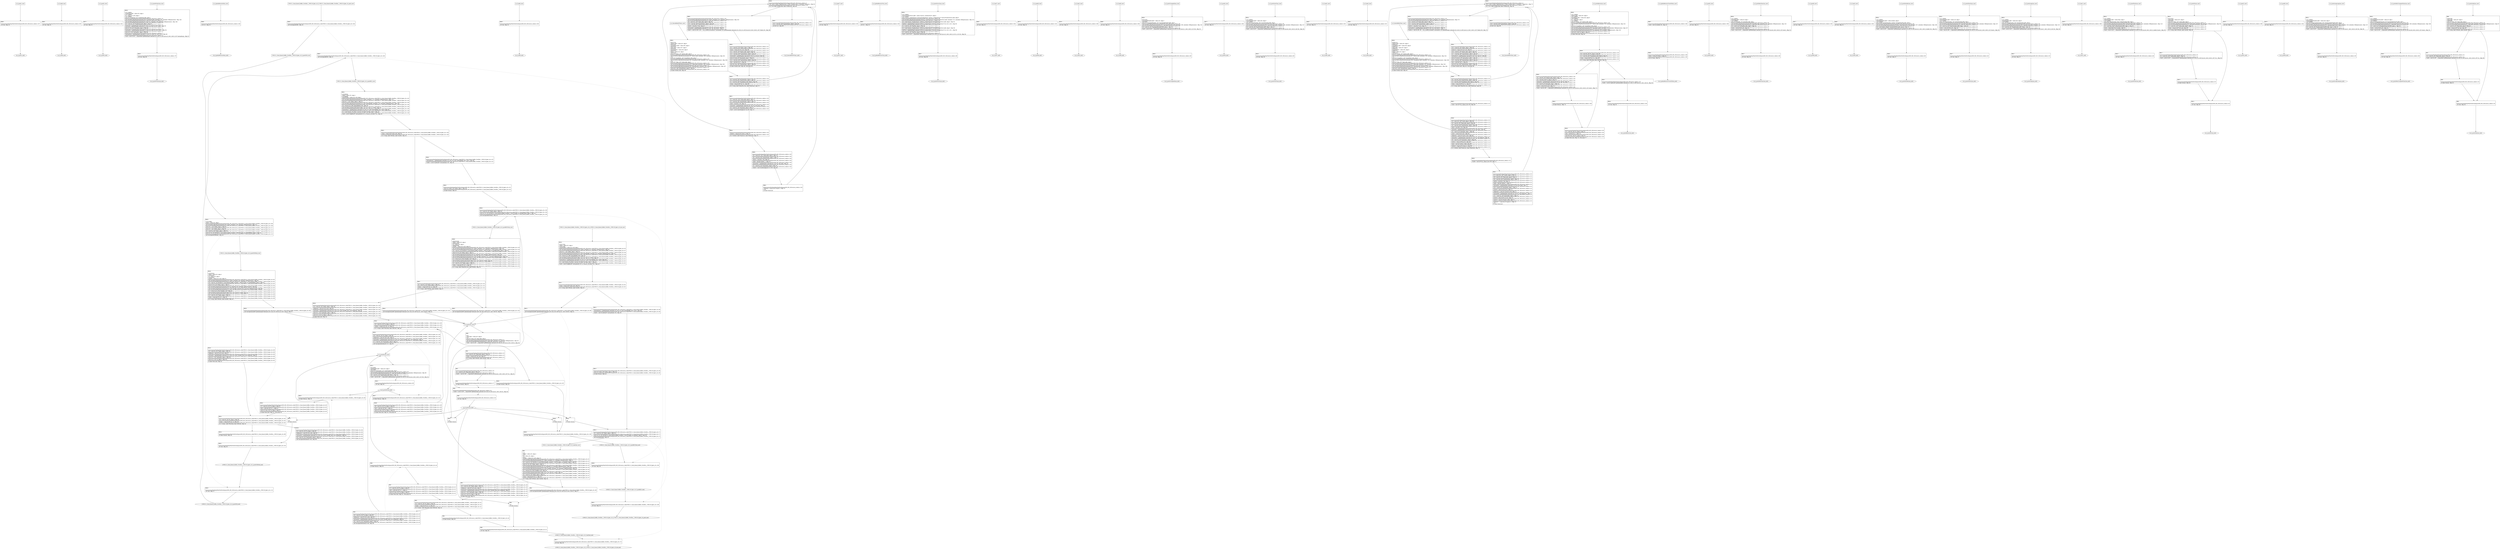 digraph "icfg graph" {
BBio_ll_good1_end [label="{io_ll_good1_end}"];
BBio_ll_bad6_end [label="{io_ll_bad6_end}"];
BBio_ll_good5_end [label="{io_ll_good5_end}"];
BBio_ll_printWcharLine_end [label="{io_ll_printWcharLine_end}"];
BBio_ll_globalReturnsFalse_end [label="{io_ll_globalReturnsFalse_end}"];
BBCWE121_Stack_Based_Buffer_Overflow__CWE129_fgets_45_ll_goodB2GSink_end [label="{CWE121_Stack_Based_Buffer_Overflow__CWE129_fgets_45_ll_goodB2GSink_end}"];
BBio_ll_bad8_end [label="{io_ll_bad8_end}"];
BBio_ll_decodeHexWChars_end [label="{io_ll_decodeHexWChars_end}"];
BBCWE121_Stack_Based_Buffer_Overflow__CWE129_fgets_45_ll_goodB2G_end [label="{CWE121_Stack_Based_Buffer_Overflow__CWE129_fgets_45_ll_goodB2G_end}"];
BBio_ll_good7_end [label="{io_ll_good7_end}"];
BBCWE121_Stack_Based_Buffer_Overflow__CWE129_fgets_45_ll_goodG2BSink_end [label="{CWE121_Stack_Based_Buffer_Overflow__CWE129_fgets_45_ll_goodG2BSink_end}"];
BBio_ll_globalReturnsTrue_end [label="{io_ll_globalReturnsTrue_end}"];
BBio_ll_printStructLine_end [label="{io_ll_printStructLine_end}"];
BBio_ll_bad7_end [label="{io_ll_bad7_end}"];
BBio_ll_good6_end [label="{io_ll_good6_end}"];
BBio_ll_bad2_end [label="{io_ll_bad2_end}"];
BBio_ll_bad9_end [label="{io_ll_bad9_end}"];
BBio_ll_printUnsignedLine_end [label="{io_ll_printUnsignedLine_end}"];
BBio_ll_good4_end [label="{io_ll_good4_end}"];
BBio_ll_printSizeTLine_end [label="{io_ll_printSizeTLine_end}"];
BBio_ll_bad5_end [label="{io_ll_bad5_end}"];
BBio_ll_printLine_end [label="{io_ll_printLine_end}"];
BBCWE121_Stack_Based_Buffer_Overflow__CWE129_fgets_45_ll_badSink_end [label="{CWE121_Stack_Based_Buffer_Overflow__CWE129_fgets_45_ll_badSink_end}"];
BBio_ll_bad4_end [label="{io_ll_bad4_end}"];
BBio_ll_decodeHexChars_end [label="{io_ll_decodeHexChars_end}"];
BBio_ll_printBytesLine_end [label="{io_ll_printBytesLine_end}"];
BBio_ll_globalReturnsTrueOrFalse_end [label="{io_ll_globalReturnsTrueOrFalse_end}"];
BBio_ll_good3_end [label="{io_ll_good3_end}"];
BBio_ll_printHexCharLine_end [label="{io_ll_printHexCharLine_end}"];
BBio_ll_good9_end [label="{io_ll_good9_end}"];
BBio_ll_bad3_end [label="{io_ll_bad3_end}"];
BBCWE121_Stack_Based_Buffer_Overflow__CWE129_fgets_45_ll_goodG2B_end [label="{CWE121_Stack_Based_Buffer_Overflow__CWE129_fgets_45_ll_goodG2B_end}"];
BBio_ll_printDoubleLine_end [label="{io_ll_printDoubleLine_end}"];
BBio_ll_printShortLine_end [label="{io_ll_printShortLine_end}"];
BBio_ll_printLongLine_end [label="{io_ll_printLongLine_end}"];
BBio_ll_bad1_end [label="{io_ll_bad1_end}"];
BBCWE121_Stack_Based_Buffer_Overflow__CWE129_fgets_45_ll_CWE121_Stack_Based_Buffer_Overflow__CWE129_fgets_45_bad_end [label="{CWE121_Stack_Based_Buffer_Overflow__CWE129_fgets_45_ll_CWE121_Stack_Based_Buffer_Overflow__CWE129_fgets_45_bad_end}"];
BBio_ll_printFloatLine_end [label="{io_ll_printFloatLine_end}"];
BBio_ll_printWLine_end [label="{io_ll_printWLine_end}"];
BBio_ll_good2_end [label="{io_ll_good2_end}"];
BBio_ll_printIntLine_end [label="{io_ll_printIntLine_end}"];
BBio_ll_good8_end [label="{io_ll_good8_end}"];
BBio_ll_printLongLongLine_end [label="{io_ll_printLongLongLine_end}"];
BBio_ll_printHexUnsignedCharLine_end [label="{io_ll_printHexUnsignedCharLine_end}"];
BBCWE121_Stack_Based_Buffer_Overflow__CWE129_fgets_45_ll_CWE121_Stack_Based_Buffer_Overflow__CWE129_fgets_45_good_end [label="{CWE121_Stack_Based_Buffer_Overflow__CWE129_fgets_45_ll_CWE121_Stack_Based_Buffer_Overflow__CWE129_fgets_45_good_end}"];
BBio_ll_printSinkLine_end [label="{io_ll_printSinkLine_end}"];
BBio_ll_good1_start [label="{io_ll_good1_start}", shape=record];
io_ll_good1BB69 [label="{BB69:\l\l/home/raoxue/Desktop/MemVerif/workspace/000_062_592/source_code/io.c:187\l
  ret void, !dbg !52\l
}", shape=record];
BBio_ll_bad6_start [label="{io_ll_bad6_start}", shape=record];
io_ll_bad6BB83 [label="{BB83:\l\l/home/raoxue/Desktop/MemVerif/workspace/000_062_592/source_code/io.c:203\l
  ret void, !dbg !52\l
}", shape=record];
BBio_ll_good5_start [label="{io_ll_good5_start}", shape=record];
io_ll_good5BB73 [label="{BB73:\l\l/home/raoxue/Desktop/MemVerif/workspace/000_062_592/source_code/io.c:191\l
  ret void, !dbg !52\l
}", shape=record];
BBio_ll_printWcharLine_start [label="{io_ll_printWcharLine_start}", shape=record];
io_ll_printWcharLineBB28 [label="{BB28:\l\l/:1017196800\l
  %wideChar.addr = alloca i32, align 4\l
/:1017196800\l
  %s = alloca [2 x i32], align 4\l
/:1017196800\l
  store i32 %wideChar, i32* %wideChar.addr, align 4\l
/home/raoxue/Desktop/MemVerif/workspace/000_062_592/source_code/io.c:70\l
  call void @llvm.dbg.declare(metadata i32* %wideChar.addr, metadata !162, metadata !DIExpression()), !dbg !163\l
/home/raoxue/Desktop/MemVerif/workspace/000_062_592/source_code/io.c:74\l
  call void @llvm.dbg.declare(metadata [2 x i32]* %s, metadata !164, metadata !DIExpression()), !dbg !168\l
/home/raoxue/Desktop/MemVerif/workspace/000_062_592/source_code/io.c:75\l
  %0 = load i32, i32* %wideChar.addr, align 4, !dbg !61\l
/home/raoxue/Desktop/MemVerif/workspace/000_062_592/source_code/io.c:75\l
  %arrayidx = getelementptr inbounds [2 x i32], [2 x i32]* %s, i64 0, i64 0, !dbg !62\l
/home/raoxue/Desktop/MemVerif/workspace/000_062_592/source_code/io.c:75\l
  store i32 %0, i32* %arrayidx, align 4, !dbg !63\l
/home/raoxue/Desktop/MemVerif/workspace/000_062_592/source_code/io.c:76\l
  %arrayidx1 = getelementptr inbounds [2 x i32], [2 x i32]* %s, i64 0, i64 1, !dbg !64\l
/home/raoxue/Desktop/MemVerif/workspace/000_062_592/source_code/io.c:76\l
  store i32 0, i32* %arrayidx1, align 4, !dbg !65\l
/home/raoxue/Desktop/MemVerif/workspace/000_062_592/source_code/io.c:77\l
  %arraydecay = getelementptr inbounds [2 x i32], [2 x i32]* %s, i64 0, i64 0, !dbg !66\l
/home/raoxue/Desktop/MemVerif/workspace/000_062_592/source_code/io.c:77\l
  %call = call i32 (i8*, ...) @printf(i8* getelementptr inbounds ([5 x i8], [5 x i8]* @.str.10, i64 0, i64 0), i32* %arraydecay), !dbg !67\l
}", shape=record];
io_ll_printWcharLineBB28 [label="{BB28:\l\l/:1017196800\l
  %wideChar.addr = alloca i32, align 4\l
/:1017196800\l
  %s = alloca [2 x i32], align 4\l
/:1017196800\l
  store i32 %wideChar, i32* %wideChar.addr, align 4\l
/home/raoxue/Desktop/MemVerif/workspace/000_062_592/source_code/io.c:70\l
  call void @llvm.dbg.declare(metadata i32* %wideChar.addr, metadata !162, metadata !DIExpression()), !dbg !163\l
/home/raoxue/Desktop/MemVerif/workspace/000_062_592/source_code/io.c:74\l
  call void @llvm.dbg.declare(metadata [2 x i32]* %s, metadata !164, metadata !DIExpression()), !dbg !168\l
/home/raoxue/Desktop/MemVerif/workspace/000_062_592/source_code/io.c:75\l
  %0 = load i32, i32* %wideChar.addr, align 4, !dbg !61\l
/home/raoxue/Desktop/MemVerif/workspace/000_062_592/source_code/io.c:75\l
  %arrayidx = getelementptr inbounds [2 x i32], [2 x i32]* %s, i64 0, i64 0, !dbg !62\l
/home/raoxue/Desktop/MemVerif/workspace/000_062_592/source_code/io.c:75\l
  store i32 %0, i32* %arrayidx, align 4, !dbg !63\l
/home/raoxue/Desktop/MemVerif/workspace/000_062_592/source_code/io.c:76\l
  %arrayidx1 = getelementptr inbounds [2 x i32], [2 x i32]* %s, i64 0, i64 1, !dbg !64\l
/home/raoxue/Desktop/MemVerif/workspace/000_062_592/source_code/io.c:76\l
  store i32 0, i32* %arrayidx1, align 4, !dbg !65\l
/home/raoxue/Desktop/MemVerif/workspace/000_062_592/source_code/io.c:77\l
  %arraydecay = getelementptr inbounds [2 x i32], [2 x i32]* %s, i64 0, i64 0, !dbg !66\l
/home/raoxue/Desktop/MemVerif/workspace/000_062_592/source_code/io.c:77\l
  %call = call i32 (i8*, ...) @printf(i8* getelementptr inbounds ([5 x i8], [5 x i8]* @.str.10, i64 0, i64 0), i32* %arraydecay), !dbg !67\l
}", shape=record];
io_ll_printWcharLineBB29 [label="{BB29:\l\l/home/raoxue/Desktop/MemVerif/workspace/000_062_592/source_code/io.c:78\l
  ret void, !dbg !68\l
}", shape=record];
BBio_ll_globalReturnsFalse_start [label="{io_ll_globalReturnsFalse_start}", shape=record];
io_ll_globalReturnsFalseBB66 [label="{BB66:\l\l/home/raoxue/Desktop/MemVerif/workspace/000_062_592/source_code/io.c:163\l
  ret i32 0, !dbg !52\l
}", shape=record];
BBCWE121_Stack_Based_Buffer_Overflow__CWE129_fgets_45_ll_goodB2GSink_start [label="{CWE121_Stack_Based_Buffer_Overflow__CWE129_fgets_45_ll_goodB2GSink_start}", shape=record];
CWE121_Stack_Based_Buffer_Overflow__CWE129_fgets_45_ll_goodB2GSinkBB30 [label="{BB30:\l\l/:3993582080\l
  %data = alloca i32, align 4\l
/:3993582080\l
  %i = alloca i32, align 4\l
/:3993582080\l
  %buffer = alloca [10 x i32], align 16\l
/home/raoxue/Desktop/MemVerif/workspace/000_062_592/source_code/CWE121_Stack_Based_Buffer_Overflow__CWE129_fgets_45.c:119\l
  call void @llvm.dbg.declare(metadata i32* %data, metadata !135, metadata !DIExpression()), !dbg !136\l
/home/raoxue/Desktop/MemVerif/workspace/000_062_592/source_code/CWE121_Stack_Based_Buffer_Overflow__CWE129_fgets_45.c:119\l
  %0 = load i32, i32* @CWE121_Stack_Based_Buffer_Overflow__CWE129_fgets_45_goodB2GData, align 4, !dbg !22\l
/home/raoxue/Desktop/MemVerif/workspace/000_062_592/source_code/CWE121_Stack_Based_Buffer_Overflow__CWE129_fgets_45.c:119\l
  store i32 %0, i32* %data, align 4, !dbg !21\l
/home/raoxue/Desktop/MemVerif/workspace/000_062_592/source_code/CWE121_Stack_Based_Buffer_Overflow__CWE129_fgets_45.c:121\l
  call void @llvm.dbg.declare(metadata i32* %i, metadata !138, metadata !DIExpression()), !dbg !140\l
/home/raoxue/Desktop/MemVerif/workspace/000_062_592/source_code/CWE121_Stack_Based_Buffer_Overflow__CWE129_fgets_45.c:122\l
  call void @llvm.dbg.declare(metadata [10 x i32]* %buffer, metadata !141, metadata !DIExpression()), !dbg !142\l
/home/raoxue/Desktop/MemVerif/workspace/000_062_592/source_code/CWE121_Stack_Based_Buffer_Overflow__CWE129_fgets_45.c:122\l
  %1 = bitcast [10 x i32]* %buffer to i8*, !dbg !30\l
/home/raoxue/Desktop/MemVerif/workspace/000_062_592/source_code/CWE121_Stack_Based_Buffer_Overflow__CWE129_fgets_45.c:122\l
  call void @llvm.memset.p0i8.i64(i8* align 16 %1, i8 0, i64 40, i1 false), !dbg !30\l
/home/raoxue/Desktop/MemVerif/workspace/000_062_592/source_code/CWE121_Stack_Based_Buffer_Overflow__CWE129_fgets_45.c:124\l
  %2 = load i32, i32* %data, align 4, !dbg !31\l
/home/raoxue/Desktop/MemVerif/workspace/000_062_592/source_code/CWE121_Stack_Based_Buffer_Overflow__CWE129_fgets_45.c:124\l
  %cmp = icmp sge i32 %2, 0, !dbg !33\l
/home/raoxue/Desktop/MemVerif/workspace/000_062_592/source_code/CWE121_Stack_Based_Buffer_Overflow__CWE129_fgets_45.c:124\l
  br i1 %cmp, label %land.lhs.true, label %if.else, !dbg !34\l
}", shape=record];
CWE121_Stack_Based_Buffer_Overflow__CWE129_fgets_45_ll_goodB2GSinkBB31 [label="{BB31:\l\l/home/raoxue/Desktop/MemVerif/workspace/000_062_592/source_code/CWE121_Stack_Based_Buffer_Overflow__CWE129_fgets_45.c:124\l
  %3 = load i32, i32* %data, align 4, !dbg !35\l
/home/raoxue/Desktop/MemVerif/workspace/000_062_592/source_code/CWE121_Stack_Based_Buffer_Overflow__CWE129_fgets_45.c:124\l
  %cmp1 = icmp slt i32 %3, 10, !dbg !36\l
/home/raoxue/Desktop/MemVerif/workspace/000_062_592/source_code/CWE121_Stack_Based_Buffer_Overflow__CWE129_fgets_45.c:124\l
  br i1 %cmp1, label %if.then, label %if.else, !dbg !37\l
}", shape=record];
CWE121_Stack_Based_Buffer_Overflow__CWE129_fgets_45_ll_goodB2GSinkBB33 [label="{BB33:\l\l/home/raoxue/Desktop/MemVerif/workspace/000_062_592/source_code/CWE121_Stack_Based_Buffer_Overflow__CWE129_fgets_45.c:126\l
  %4 = load i32, i32* %data, align 4, !dbg !38\l
/home/raoxue/Desktop/MemVerif/workspace/000_062_592/source_code/CWE121_Stack_Based_Buffer_Overflow__CWE129_fgets_45.c:126\l
  %idxprom = sext i32 %4 to i64, !dbg !40\l
/home/raoxue/Desktop/MemVerif/workspace/000_062_592/source_code/CWE121_Stack_Based_Buffer_Overflow__CWE129_fgets_45.c:126\l
  %arrayidx = getelementptr inbounds [10 x i32], [10 x i32]* %buffer, i64 0, i64 %idxprom, !dbg !40\l
/home/raoxue/Desktop/MemVerif/workspace/000_062_592/source_code/CWE121_Stack_Based_Buffer_Overflow__CWE129_fgets_45.c:126\l
  store i32 1, i32* %arrayidx, align 4, !dbg !41\l
/home/raoxue/Desktop/MemVerif/workspace/000_062_592/source_code/CWE121_Stack_Based_Buffer_Overflow__CWE129_fgets_45.c:128\l
  store i32 0, i32* %i, align 4, !dbg !42\l
/home/raoxue/Desktop/MemVerif/workspace/000_062_592/source_code/CWE121_Stack_Based_Buffer_Overflow__CWE129_fgets_45.c:128\l
  br label %for.cond, !dbg !44\l
}", shape=record];
CWE121_Stack_Based_Buffer_Overflow__CWE129_fgets_45_ll_goodB2GSinkBB34 [label="{BB34:\l\l/home/raoxue/Desktop/MemVerif/workspace/000_062_592/source_code/CWE121_Stack_Based_Buffer_Overflow__CWE129_fgets_45.c:128\l
  %5 = load i32, i32* %i, align 4, !dbg !45\l
/home/raoxue/Desktop/MemVerif/workspace/000_062_592/source_code/CWE121_Stack_Based_Buffer_Overflow__CWE129_fgets_45.c:128\l
  %cmp2 = icmp slt i32 %5, 10, !dbg !47\l
/home/raoxue/Desktop/MemVerif/workspace/000_062_592/source_code/CWE121_Stack_Based_Buffer_Overflow__CWE129_fgets_45.c:128\l
  br i1 %cmp2, label %for.body, label %for.end, !dbg !48\l
}", shape=record];
CWE121_Stack_Based_Buffer_Overflow__CWE129_fgets_45_ll_goodB2GSinkBB35 [label="{BB35:\l\l/home/raoxue/Desktop/MemVerif/workspace/000_062_592/source_code/CWE121_Stack_Based_Buffer_Overflow__CWE129_fgets_45.c:130\l
  %6 = load i32, i32* %i, align 4, !dbg !49\l
/home/raoxue/Desktop/MemVerif/workspace/000_062_592/source_code/CWE121_Stack_Based_Buffer_Overflow__CWE129_fgets_45.c:130\l
  %idxprom3 = sext i32 %6 to i64, !dbg !51\l
/home/raoxue/Desktop/MemVerif/workspace/000_062_592/source_code/CWE121_Stack_Based_Buffer_Overflow__CWE129_fgets_45.c:130\l
  %arrayidx4 = getelementptr inbounds [10 x i32], [10 x i32]* %buffer, i64 0, i64 %idxprom3, !dbg !51\l
/home/raoxue/Desktop/MemVerif/workspace/000_062_592/source_code/CWE121_Stack_Based_Buffer_Overflow__CWE129_fgets_45.c:130\l
  %7 = load i32, i32* %arrayidx4, align 4, !dbg !51\l
/home/raoxue/Desktop/MemVerif/workspace/000_062_592/source_code/CWE121_Stack_Based_Buffer_Overflow__CWE129_fgets_45.c:130\l
  call void @printIntLine(i32 %7), !dbg !52\l
}", shape=record];
CWE121_Stack_Based_Buffer_Overflow__CWE129_fgets_45_ll_goodB2GSinkBB35 [label="{BB35:\l\l/home/raoxue/Desktop/MemVerif/workspace/000_062_592/source_code/CWE121_Stack_Based_Buffer_Overflow__CWE129_fgets_45.c:130\l
  %6 = load i32, i32* %i, align 4, !dbg !49\l
/home/raoxue/Desktop/MemVerif/workspace/000_062_592/source_code/CWE121_Stack_Based_Buffer_Overflow__CWE129_fgets_45.c:130\l
  %idxprom3 = sext i32 %6 to i64, !dbg !51\l
/home/raoxue/Desktop/MemVerif/workspace/000_062_592/source_code/CWE121_Stack_Based_Buffer_Overflow__CWE129_fgets_45.c:130\l
  %arrayidx4 = getelementptr inbounds [10 x i32], [10 x i32]* %buffer, i64 0, i64 %idxprom3, !dbg !51\l
/home/raoxue/Desktop/MemVerif/workspace/000_062_592/source_code/CWE121_Stack_Based_Buffer_Overflow__CWE129_fgets_45.c:130\l
  %7 = load i32, i32* %arrayidx4, align 4, !dbg !51\l
/home/raoxue/Desktop/MemVerif/workspace/000_062_592/source_code/CWE121_Stack_Based_Buffer_Overflow__CWE129_fgets_45.c:130\l
  call void @printIntLine(i32 %7), !dbg !52\l
}", shape=record];
CWE121_Stack_Based_Buffer_Overflow__CWE129_fgets_45_ll_goodB2GSinkBB37 [label="{BB37:\l\l/home/raoxue/Desktop/MemVerif/workspace/000_062_592/source_code/CWE121_Stack_Based_Buffer_Overflow__CWE129_fgets_45.c:131\l
  br label %for.inc, !dbg !53\l
}", shape=record];
CWE121_Stack_Based_Buffer_Overflow__CWE129_fgets_45_ll_goodB2GSinkBB38 [label="{BB38:\l\l/home/raoxue/Desktop/MemVerif/workspace/000_062_592/source_code/CWE121_Stack_Based_Buffer_Overflow__CWE129_fgets_45.c:128\l
  %8 = load i32, i32* %i, align 4, !dbg !54\l
/home/raoxue/Desktop/MemVerif/workspace/000_062_592/source_code/CWE121_Stack_Based_Buffer_Overflow__CWE129_fgets_45.c:128\l
  %inc = add nsw i32 %8, 1, !dbg !54\l
/home/raoxue/Desktop/MemVerif/workspace/000_062_592/source_code/CWE121_Stack_Based_Buffer_Overflow__CWE129_fgets_45.c:128\l
  store i32 %inc, i32* %i, align 4, !dbg !54\l
/home/raoxue/Desktop/MemVerif/workspace/000_062_592/source_code/CWE121_Stack_Based_Buffer_Overflow__CWE129_fgets_45.c:128\l
  br label %for.cond, !dbg !55, !llvm.loop !56\l
}", shape=record];
CWE121_Stack_Based_Buffer_Overflow__CWE129_fgets_45_ll_goodB2GSinkBB36 [label="{BB36:\l\l/home/raoxue/Desktop/MemVerif/workspace/000_062_592/source_code/CWE121_Stack_Based_Buffer_Overflow__CWE129_fgets_45.c:132\l
  br label %if.end, !dbg !59\l
}", shape=record];
CWE121_Stack_Based_Buffer_Overflow__CWE129_fgets_45_ll_goodB2GSinkBB32 [label="{BB32:\l\l/home/raoxue/Desktop/MemVerif/workspace/000_062_592/source_code/CWE121_Stack_Based_Buffer_Overflow__CWE129_fgets_45.c:135\l
  call void @printLine(i8* getelementptr inbounds ([36 x i8], [36 x i8]* @.str.2, i64 0, i64 0)), !dbg !60\l
}", shape=record];
CWE121_Stack_Based_Buffer_Overflow__CWE129_fgets_45_ll_goodB2GSinkBB32 [label="{BB32:\l\l/home/raoxue/Desktop/MemVerif/workspace/000_062_592/source_code/CWE121_Stack_Based_Buffer_Overflow__CWE129_fgets_45.c:135\l
  call void @printLine(i8* getelementptr inbounds ([36 x i8], [36 x i8]* @.str.2, i64 0, i64 0)), !dbg !60\l
}", shape=record];
CWE121_Stack_Based_Buffer_Overflow__CWE129_fgets_45_ll_goodB2GSinkBB40 [label="{BB40:\l\l/:135\l
  br label %if.end\l
}", shape=record];
CWE121_Stack_Based_Buffer_Overflow__CWE129_fgets_45_ll_goodB2GSinkBB39 [label="{BB39:\l\l/home/raoxue/Desktop/MemVerif/workspace/000_062_592/source_code/CWE121_Stack_Based_Buffer_Overflow__CWE129_fgets_45.c:138\l
  ret void, !dbg !62\l
}", shape=record];
BBio_ll_bad8_start [label="{io_ll_bad8_start}", shape=record];
io_ll_bad8BB85 [label="{BB85:\l\l/home/raoxue/Desktop/MemVerif/workspace/000_062_592/source_code/io.c:205\l
  ret void, !dbg !52\l
}", shape=record];
BBio_ll_decodeHexWChars_start [label="{io_ll_decodeHexWChars_start}", shape=record];
io_ll_decodeHexWCharsBB55 [label="{BB55:\l\l/:95070792\l
  %bytes.addr = alloca i8*, align 8\l
/:95070792\l
  %numBytes.addr = alloca i64, align 8\l
/:95070792\l
  %hex.addr = alloca i32*, align 8\l
/:95070792\l
  %numWritten = alloca i64, align 8\l
/:95070792\l
  %byte = alloca i32, align 4\l
/:95070792\l
  store i8* %bytes, i8** %bytes.addr, align 8\l
/home/raoxue/Desktop/MemVerif/workspace/000_062_592/source_code/io.c:135\l
  call void @llvm.dbg.declare(metadata i8** %bytes.addr, metadata !290, metadata !DIExpression()), !dbg !291\l
/:135\l
  store i64 %numBytes, i64* %numBytes.addr, align 8\l
/home/raoxue/Desktop/MemVerif/workspace/000_062_592/source_code/io.c:135\l
  call void @llvm.dbg.declare(metadata i64* %numBytes.addr, metadata !292, metadata !DIExpression()), !dbg !293\l
/:135\l
  store i32* %hex, i32** %hex.addr, align 8\l
/home/raoxue/Desktop/MemVerif/workspace/000_062_592/source_code/io.c:135\l
  call void @llvm.dbg.declare(metadata i32** %hex.addr, metadata !294, metadata !DIExpression()), !dbg !295\l
/home/raoxue/Desktop/MemVerif/workspace/000_062_592/source_code/io.c:137\l
  call void @llvm.dbg.declare(metadata i64* %numWritten, metadata !296, metadata !DIExpression()), !dbg !297\l
/home/raoxue/Desktop/MemVerif/workspace/000_062_592/source_code/io.c:137\l
  store i64 0, i64* %numWritten, align 8, !dbg !65\l
/home/raoxue/Desktop/MemVerif/workspace/000_062_592/source_code/io.c:143\l
  br label %while.cond, !dbg !66\l
}", shape=record];
io_ll_decodeHexWCharsBB56 [label="{BB56:\l\l/home/raoxue/Desktop/MemVerif/workspace/000_062_592/source_code/io.c:143\l
  %0 = load i64, i64* %numWritten, align 8, !dbg !67\l
/home/raoxue/Desktop/MemVerif/workspace/000_062_592/source_code/io.c:143\l
  %1 = load i64, i64* %numBytes.addr, align 8, !dbg !68\l
/home/raoxue/Desktop/MemVerif/workspace/000_062_592/source_code/io.c:143\l
  %cmp = icmp ult i64 %0, %1, !dbg !69\l
/home/raoxue/Desktop/MemVerif/workspace/000_062_592/source_code/io.c:143\l
  br i1 %cmp, label %land.lhs.true, label %land.end, !dbg !70\l
}", shape=record];
io_ll_decodeHexWCharsBB57 [label="{BB57:\l\l/home/raoxue/Desktop/MemVerif/workspace/000_062_592/source_code/io.c:143\l
  %2 = load i32*, i32** %hex.addr, align 8, !dbg !71\l
/home/raoxue/Desktop/MemVerif/workspace/000_062_592/source_code/io.c:143\l
  %3 = load i64, i64* %numWritten, align 8, !dbg !72\l
/home/raoxue/Desktop/MemVerif/workspace/000_062_592/source_code/io.c:143\l
  %mul = mul i64 2, %3, !dbg !73\l
/home/raoxue/Desktop/MemVerif/workspace/000_062_592/source_code/io.c:143\l
  %arrayidx = getelementptr inbounds i32, i32* %2, i64 %mul, !dbg !71\l
/home/raoxue/Desktop/MemVerif/workspace/000_062_592/source_code/io.c:143\l
  %4 = load i32, i32* %arrayidx, align 4, !dbg !71\l
/home/raoxue/Desktop/MemVerif/workspace/000_062_592/source_code/io.c:143\l
  %call = call i32 @iswxdigit(i32 %4) #5, !dbg !74\l
}", shape=record];
io_ll_decodeHexWCharsBB57 [label="{BB57:\l\l/home/raoxue/Desktop/MemVerif/workspace/000_062_592/source_code/io.c:143\l
  %2 = load i32*, i32** %hex.addr, align 8, !dbg !71\l
/home/raoxue/Desktop/MemVerif/workspace/000_062_592/source_code/io.c:143\l
  %3 = load i64, i64* %numWritten, align 8, !dbg !72\l
/home/raoxue/Desktop/MemVerif/workspace/000_062_592/source_code/io.c:143\l
  %mul = mul i64 2, %3, !dbg !73\l
/home/raoxue/Desktop/MemVerif/workspace/000_062_592/source_code/io.c:143\l
  %arrayidx = getelementptr inbounds i32, i32* %2, i64 %mul, !dbg !71\l
/home/raoxue/Desktop/MemVerif/workspace/000_062_592/source_code/io.c:143\l
  %4 = load i32, i32* %arrayidx, align 4, !dbg !71\l
/home/raoxue/Desktop/MemVerif/workspace/000_062_592/source_code/io.c:143\l
  %call = call i32 @iswxdigit(i32 %4) #5, !dbg !74\l
}", shape=record];
io_ll_decodeHexWCharsBB59 [label="{BB59:\l\l/home/raoxue/Desktop/MemVerif/workspace/000_062_592/source_code/io.c:143\l
  %tobool = icmp ne i32 %call, 0, !dbg !74\l
/home/raoxue/Desktop/MemVerif/workspace/000_062_592/source_code/io.c:143\l
  br i1 %tobool, label %land.rhs, label %land.end, !dbg !75\l
}", shape=record];
io_ll_decodeHexWCharsBB60 [label="{BB60:\l\l/home/raoxue/Desktop/MemVerif/workspace/000_062_592/source_code/io.c:143\l
  %5 = load i32*, i32** %hex.addr, align 8, !dbg !76\l
/home/raoxue/Desktop/MemVerif/workspace/000_062_592/source_code/io.c:143\l
  %6 = load i64, i64* %numWritten, align 8, !dbg !77\l
/home/raoxue/Desktop/MemVerif/workspace/000_062_592/source_code/io.c:143\l
  %mul1 = mul i64 2, %6, !dbg !78\l
/home/raoxue/Desktop/MemVerif/workspace/000_062_592/source_code/io.c:143\l
  %add = add i64 %mul1, 1, !dbg !79\l
/home/raoxue/Desktop/MemVerif/workspace/000_062_592/source_code/io.c:143\l
  %arrayidx2 = getelementptr inbounds i32, i32* %5, i64 %add, !dbg !76\l
/home/raoxue/Desktop/MemVerif/workspace/000_062_592/source_code/io.c:143\l
  %7 = load i32, i32* %arrayidx2, align 4, !dbg !76\l
/home/raoxue/Desktop/MemVerif/workspace/000_062_592/source_code/io.c:143\l
  %call3 = call i32 @iswxdigit(i32 %7) #5, !dbg !80\l
}", shape=record];
io_ll_decodeHexWCharsBB60 [label="{BB60:\l\l/home/raoxue/Desktop/MemVerif/workspace/000_062_592/source_code/io.c:143\l
  %5 = load i32*, i32** %hex.addr, align 8, !dbg !76\l
/home/raoxue/Desktop/MemVerif/workspace/000_062_592/source_code/io.c:143\l
  %6 = load i64, i64* %numWritten, align 8, !dbg !77\l
/home/raoxue/Desktop/MemVerif/workspace/000_062_592/source_code/io.c:143\l
  %mul1 = mul i64 2, %6, !dbg !78\l
/home/raoxue/Desktop/MemVerif/workspace/000_062_592/source_code/io.c:143\l
  %add = add i64 %mul1, 1, !dbg !79\l
/home/raoxue/Desktop/MemVerif/workspace/000_062_592/source_code/io.c:143\l
  %arrayidx2 = getelementptr inbounds i32, i32* %5, i64 %add, !dbg !76\l
/home/raoxue/Desktop/MemVerif/workspace/000_062_592/source_code/io.c:143\l
  %7 = load i32, i32* %arrayidx2, align 4, !dbg !76\l
/home/raoxue/Desktop/MemVerif/workspace/000_062_592/source_code/io.c:143\l
  %call3 = call i32 @iswxdigit(i32 %7) #5, !dbg !80\l
}", shape=record];
io_ll_decodeHexWCharsBB61 [label="{BB61:\l\l/home/raoxue/Desktop/MemVerif/workspace/000_062_592/source_code/io.c:143\l
  %tobool4 = icmp ne i32 %call3, 0, !dbg !75\l
/:143\l
  br label %land.end\l
}", shape=record];
io_ll_decodeHexWCharsBB58 [label="{BB58:\l\l/home/raoxue/Desktop/MemVerif/workspace/000_062_592/source_code/io.c:0\l
  %8 = phi i1 [ false, %land.lhs.true ], [ false, %while.cond ], [ %tobool4, %land.rhs ], !dbg !81\l
/home/raoxue/Desktop/MemVerif/workspace/000_062_592/source_code/io.c:143\l
  br i1 %8, label %while.body, label %while.end, !dbg !66\l
}", shape=record];
io_ll_decodeHexWCharsBB62 [label="{BB62:\l\l/home/raoxue/Desktop/MemVerif/workspace/000_062_592/source_code/io.c:145\l
  call void @llvm.dbg.declare(metadata i32* %byte, metadata !314, metadata !DIExpression()), !dbg !316\l
/home/raoxue/Desktop/MemVerif/workspace/000_062_592/source_code/io.c:146\l
  %9 = load i32*, i32** %hex.addr, align 8, !dbg !85\l
/home/raoxue/Desktop/MemVerif/workspace/000_062_592/source_code/io.c:146\l
  %10 = load i64, i64* %numWritten, align 8, !dbg !86\l
/home/raoxue/Desktop/MemVerif/workspace/000_062_592/source_code/io.c:146\l
  %mul5 = mul i64 2, %10, !dbg !87\l
/home/raoxue/Desktop/MemVerif/workspace/000_062_592/source_code/io.c:146\l
  %arrayidx6 = getelementptr inbounds i32, i32* %9, i64 %mul5, !dbg !85\l
/home/raoxue/Desktop/MemVerif/workspace/000_062_592/source_code/io.c:146\l
  %call7 = call i32 (i32*, i32*, ...) @__isoc99_swscanf(i32* %arrayidx6, i32* getelementptr inbounds ([5 x i32], [5 x i32]* @.str.16, i64 0, i64 0), i32* %byte) #5, !dbg !88\l
}", shape=record];
io_ll_decodeHexWCharsBB62 [label="{BB62:\l\l/home/raoxue/Desktop/MemVerif/workspace/000_062_592/source_code/io.c:145\l
  call void @llvm.dbg.declare(metadata i32* %byte, metadata !314, metadata !DIExpression()), !dbg !316\l
/home/raoxue/Desktop/MemVerif/workspace/000_062_592/source_code/io.c:146\l
  %9 = load i32*, i32** %hex.addr, align 8, !dbg !85\l
/home/raoxue/Desktop/MemVerif/workspace/000_062_592/source_code/io.c:146\l
  %10 = load i64, i64* %numWritten, align 8, !dbg !86\l
/home/raoxue/Desktop/MemVerif/workspace/000_062_592/source_code/io.c:146\l
  %mul5 = mul i64 2, %10, !dbg !87\l
/home/raoxue/Desktop/MemVerif/workspace/000_062_592/source_code/io.c:146\l
  %arrayidx6 = getelementptr inbounds i32, i32* %9, i64 %mul5, !dbg !85\l
/home/raoxue/Desktop/MemVerif/workspace/000_062_592/source_code/io.c:146\l
  %call7 = call i32 (i32*, i32*, ...) @__isoc99_swscanf(i32* %arrayidx6, i32* getelementptr inbounds ([5 x i32], [5 x i32]* @.str.16, i64 0, i64 0), i32* %byte) #5, !dbg !88\l
}", shape=record];
io_ll_decodeHexWCharsBB64 [label="{BB64:\l\l/home/raoxue/Desktop/MemVerif/workspace/000_062_592/source_code/io.c:147\l
  %11 = load i32, i32* %byte, align 4, !dbg !89\l
/home/raoxue/Desktop/MemVerif/workspace/000_062_592/source_code/io.c:147\l
  %conv = trunc i32 %11 to i8, !dbg !90\l
/home/raoxue/Desktop/MemVerif/workspace/000_062_592/source_code/io.c:147\l
  %12 = load i8*, i8** %bytes.addr, align 8, !dbg !91\l
/home/raoxue/Desktop/MemVerif/workspace/000_062_592/source_code/io.c:147\l
  %13 = load i64, i64* %numWritten, align 8, !dbg !92\l
/home/raoxue/Desktop/MemVerif/workspace/000_062_592/source_code/io.c:147\l
  %arrayidx8 = getelementptr inbounds i8, i8* %12, i64 %13, !dbg !91\l
/home/raoxue/Desktop/MemVerif/workspace/000_062_592/source_code/io.c:147\l
  store i8 %conv, i8* %arrayidx8, align 1, !dbg !93\l
/home/raoxue/Desktop/MemVerif/workspace/000_062_592/source_code/io.c:148\l
  %14 = load i64, i64* %numWritten, align 8, !dbg !94\l
/home/raoxue/Desktop/MemVerif/workspace/000_062_592/source_code/io.c:148\l
  %inc = add i64 %14, 1, !dbg !94\l
/home/raoxue/Desktop/MemVerif/workspace/000_062_592/source_code/io.c:148\l
  store i64 %inc, i64* %numWritten, align 8, !dbg !94\l
/home/raoxue/Desktop/MemVerif/workspace/000_062_592/source_code/io.c:143\l
  br label %while.cond, !dbg !66, !llvm.loop !95\l
}", shape=record];
io_ll_decodeHexWCharsBB63 [label="{BB63:\l\l/home/raoxue/Desktop/MemVerif/workspace/000_062_592/source_code/io.c:151\l
  %15 = load i64, i64* %numWritten, align 8, !dbg !98\l
/home/raoxue/Desktop/MemVerif/workspace/000_062_592/source_code/io.c:151\l
  ret i64 %15, !dbg !99\l
}", shape=record];
BBCWE121_Stack_Based_Buffer_Overflow__CWE129_fgets_45_ll_goodB2G_start [label="{CWE121_Stack_Based_Buffer_Overflow__CWE129_fgets_45_ll_goodB2G_start}", shape=record];
CWE121_Stack_Based_Buffer_Overflow__CWE129_fgets_45_ll_goodB2GBB41 [label="{BB41:\l\l/:102368840\l
  %data = alloca i32, align 4\l
/:102368840\l
  %inputBuffer = alloca [14 x i8], align 1\l
/home/raoxue/Desktop/MemVerif/workspace/000_062_592/source_code/CWE121_Stack_Based_Buffer_Overflow__CWE129_fgets_45.c:142\l
  call void @llvm.dbg.declare(metadata i32* %data, metadata !175, metadata !DIExpression()), !dbg !176\l
/home/raoxue/Desktop/MemVerif/workspace/000_062_592/source_code/CWE121_Stack_Based_Buffer_Overflow__CWE129_fgets_45.c:144\l
  store i32 -1, i32* %data, align 4, !dbg !22\l
/home/raoxue/Desktop/MemVerif/workspace/000_062_592/source_code/CWE121_Stack_Based_Buffer_Overflow__CWE129_fgets_45.c:146\l
  call void @llvm.dbg.declare(metadata [14 x i8]* %inputBuffer, metadata !178, metadata !DIExpression()), !dbg !180\l
/home/raoxue/Desktop/MemVerif/workspace/000_062_592/source_code/CWE121_Stack_Based_Buffer_Overflow__CWE129_fgets_45.c:146\l
  %0 = bitcast [14 x i8]* %inputBuffer to i8*, !dbg !29\l
/home/raoxue/Desktop/MemVerif/workspace/000_062_592/source_code/CWE121_Stack_Based_Buffer_Overflow__CWE129_fgets_45.c:146\l
  call void @llvm.memset.p0i8.i64(i8* align 1 %0, i8 0, i64 14, i1 false), !dbg !29\l
/home/raoxue/Desktop/MemVerif/workspace/000_062_592/source_code/CWE121_Stack_Based_Buffer_Overflow__CWE129_fgets_45.c:148\l
  %arraydecay = getelementptr inbounds [14 x i8], [14 x i8]* %inputBuffer, i64 0, i64 0, !dbg !30\l
/home/raoxue/Desktop/MemVerif/workspace/000_062_592/source_code/CWE121_Stack_Based_Buffer_Overflow__CWE129_fgets_45.c:148\l
  %1 = load %struct._IO_FILE*, %struct._IO_FILE** @stdin, align 8, !dbg !32\l
/home/raoxue/Desktop/MemVerif/workspace/000_062_592/source_code/CWE121_Stack_Based_Buffer_Overflow__CWE129_fgets_45.c:148\l
  %call = call i8* @fgets(i8* %arraydecay, i32 14, %struct._IO_FILE* %1), !dbg !33\l
}", shape=record];
CWE121_Stack_Based_Buffer_Overflow__CWE129_fgets_45_ll_goodB2GBB41 [label="{BB41:\l\l/:102368840\l
  %data = alloca i32, align 4\l
/:102368840\l
  %inputBuffer = alloca [14 x i8], align 1\l
/home/raoxue/Desktop/MemVerif/workspace/000_062_592/source_code/CWE121_Stack_Based_Buffer_Overflow__CWE129_fgets_45.c:142\l
  call void @llvm.dbg.declare(metadata i32* %data, metadata !175, metadata !DIExpression()), !dbg !176\l
/home/raoxue/Desktop/MemVerif/workspace/000_062_592/source_code/CWE121_Stack_Based_Buffer_Overflow__CWE129_fgets_45.c:144\l
  store i32 -1, i32* %data, align 4, !dbg !22\l
/home/raoxue/Desktop/MemVerif/workspace/000_062_592/source_code/CWE121_Stack_Based_Buffer_Overflow__CWE129_fgets_45.c:146\l
  call void @llvm.dbg.declare(metadata [14 x i8]* %inputBuffer, metadata !178, metadata !DIExpression()), !dbg !180\l
/home/raoxue/Desktop/MemVerif/workspace/000_062_592/source_code/CWE121_Stack_Based_Buffer_Overflow__CWE129_fgets_45.c:146\l
  %0 = bitcast [14 x i8]* %inputBuffer to i8*, !dbg !29\l
/home/raoxue/Desktop/MemVerif/workspace/000_062_592/source_code/CWE121_Stack_Based_Buffer_Overflow__CWE129_fgets_45.c:146\l
  call void @llvm.memset.p0i8.i64(i8* align 1 %0, i8 0, i64 14, i1 false), !dbg !29\l
/home/raoxue/Desktop/MemVerif/workspace/000_062_592/source_code/CWE121_Stack_Based_Buffer_Overflow__CWE129_fgets_45.c:148\l
  %arraydecay = getelementptr inbounds [14 x i8], [14 x i8]* %inputBuffer, i64 0, i64 0, !dbg !30\l
/home/raoxue/Desktop/MemVerif/workspace/000_062_592/source_code/CWE121_Stack_Based_Buffer_Overflow__CWE129_fgets_45.c:148\l
  %1 = load %struct._IO_FILE*, %struct._IO_FILE** @stdin, align 8, !dbg !32\l
/home/raoxue/Desktop/MemVerif/workspace/000_062_592/source_code/CWE121_Stack_Based_Buffer_Overflow__CWE129_fgets_45.c:148\l
  %call = call i8* @fgets(i8* %arraydecay, i32 14, %struct._IO_FILE* %1), !dbg !33\l
}", shape=record];
CWE121_Stack_Based_Buffer_Overflow__CWE129_fgets_45_ll_goodB2GBB42 [label="{BB42:\l\l/home/raoxue/Desktop/MemVerif/workspace/000_062_592/source_code/CWE121_Stack_Based_Buffer_Overflow__CWE129_fgets_45.c:148\l
  %cmp = icmp ne i8* %call, null, !dbg !34\l
/home/raoxue/Desktop/MemVerif/workspace/000_062_592/source_code/CWE121_Stack_Based_Buffer_Overflow__CWE129_fgets_45.c:148\l
  br i1 %cmp, label %if.then, label %if.else, !dbg !35\l
}", shape=record];
CWE121_Stack_Based_Buffer_Overflow__CWE129_fgets_45_ll_goodB2GBB43 [label="{BB43:\l\l/home/raoxue/Desktop/MemVerif/workspace/000_062_592/source_code/CWE121_Stack_Based_Buffer_Overflow__CWE129_fgets_45.c:151\l
  %arraydecay1 = getelementptr inbounds [14 x i8], [14 x i8]* %inputBuffer, i64 0, i64 0, !dbg !36\l
/home/raoxue/Desktop/MemVerif/workspace/000_062_592/source_code/CWE121_Stack_Based_Buffer_Overflow__CWE129_fgets_45.c:151\l
  %call2 = call i32 @atoi(i8* %arraydecay1) #5, !dbg !38\l
}", shape=record];
CWE121_Stack_Based_Buffer_Overflow__CWE129_fgets_45_ll_goodB2GBB43 [label="{BB43:\l\l/home/raoxue/Desktop/MemVerif/workspace/000_062_592/source_code/CWE121_Stack_Based_Buffer_Overflow__CWE129_fgets_45.c:151\l
  %arraydecay1 = getelementptr inbounds [14 x i8], [14 x i8]* %inputBuffer, i64 0, i64 0, !dbg !36\l
/home/raoxue/Desktop/MemVerif/workspace/000_062_592/source_code/CWE121_Stack_Based_Buffer_Overflow__CWE129_fgets_45.c:151\l
  %call2 = call i32 @atoi(i8* %arraydecay1) #5, !dbg !38\l
}", shape=record];
CWE121_Stack_Based_Buffer_Overflow__CWE129_fgets_45_ll_goodB2GBB45 [label="{BB45:\l\l/home/raoxue/Desktop/MemVerif/workspace/000_062_592/source_code/CWE121_Stack_Based_Buffer_Overflow__CWE129_fgets_45.c:151\l
  store i32 %call2, i32* %data, align 4, !dbg !39\l
/home/raoxue/Desktop/MemVerif/workspace/000_062_592/source_code/CWE121_Stack_Based_Buffer_Overflow__CWE129_fgets_45.c:152\l
  br label %if.end, !dbg !40\l
}", shape=record];
CWE121_Stack_Based_Buffer_Overflow__CWE129_fgets_45_ll_goodB2GBB44 [label="{BB44:\l\l/home/raoxue/Desktop/MemVerif/workspace/000_062_592/source_code/CWE121_Stack_Based_Buffer_Overflow__CWE129_fgets_45.c:155\l
  call void @printLine(i8* getelementptr inbounds ([16 x i8], [16 x i8]* @.str.1, i64 0, i64 0)), !dbg !41\l
}", shape=record];
CWE121_Stack_Based_Buffer_Overflow__CWE129_fgets_45_ll_goodB2GBB44 [label="{BB44:\l\l/home/raoxue/Desktop/MemVerif/workspace/000_062_592/source_code/CWE121_Stack_Based_Buffer_Overflow__CWE129_fgets_45.c:155\l
  call void @printLine(i8* getelementptr inbounds ([16 x i8], [16 x i8]* @.str.1, i64 0, i64 0)), !dbg !41\l
}", shape=record];
CWE121_Stack_Based_Buffer_Overflow__CWE129_fgets_45_ll_goodB2GBB47 [label="{BB47:\l\l/:155\l
  br label %if.end\l
}", shape=record];
CWE121_Stack_Based_Buffer_Overflow__CWE129_fgets_45_ll_goodB2GBB46 [label="{BB46:\l\l/home/raoxue/Desktop/MemVerif/workspace/000_062_592/source_code/CWE121_Stack_Based_Buffer_Overflow__CWE129_fgets_45.c:158\l
  %2 = load i32, i32* %data, align 4, !dbg !43\l
/home/raoxue/Desktop/MemVerif/workspace/000_062_592/source_code/CWE121_Stack_Based_Buffer_Overflow__CWE129_fgets_45.c:158\l
  store i32 %2, i32* @CWE121_Stack_Based_Buffer_Overflow__CWE129_fgets_45_goodB2GData, align 4, !dbg !44\l
/home/raoxue/Desktop/MemVerif/workspace/000_062_592/source_code/CWE121_Stack_Based_Buffer_Overflow__CWE129_fgets_45.c:159\l
  call void @goodB2GSink(), !dbg !45\l
}", shape=record];
CWE121_Stack_Based_Buffer_Overflow__CWE129_fgets_45_ll_goodB2GBB46 [label="{BB46:\l\l/home/raoxue/Desktop/MemVerif/workspace/000_062_592/source_code/CWE121_Stack_Based_Buffer_Overflow__CWE129_fgets_45.c:158\l
  %2 = load i32, i32* %data, align 4, !dbg !43\l
/home/raoxue/Desktop/MemVerif/workspace/000_062_592/source_code/CWE121_Stack_Based_Buffer_Overflow__CWE129_fgets_45.c:158\l
  store i32 %2, i32* @CWE121_Stack_Based_Buffer_Overflow__CWE129_fgets_45_goodB2GData, align 4, !dbg !44\l
/home/raoxue/Desktop/MemVerif/workspace/000_062_592/source_code/CWE121_Stack_Based_Buffer_Overflow__CWE129_fgets_45.c:159\l
  call void @goodB2GSink(), !dbg !45\l
}", shape=record];
CWE121_Stack_Based_Buffer_Overflow__CWE129_fgets_45_ll_goodB2GBB48 [label="{BB48:\l\l/home/raoxue/Desktop/MemVerif/workspace/000_062_592/source_code/CWE121_Stack_Based_Buffer_Overflow__CWE129_fgets_45.c:160\l
  ret void, !dbg !46\l
}", shape=record];
BBio_ll_good7_start [label="{io_ll_good7_start}", shape=record];
io_ll_good7BB75 [label="{BB75:\l\l/home/raoxue/Desktop/MemVerif/workspace/000_062_592/source_code/io.c:193\l
  ret void, !dbg !52\l
}", shape=record];
BBCWE121_Stack_Based_Buffer_Overflow__CWE129_fgets_45_ll_goodG2BSink_start [label="{CWE121_Stack_Based_Buffer_Overflow__CWE129_fgets_45_ll_goodG2BSink_start}", shape=record];
CWE121_Stack_Based_Buffer_Overflow__CWE129_fgets_45_ll_goodG2BSinkBB18 [label="{BB18:\l\l/:102332616\l
  %data = alloca i32, align 4\l
/:102332616\l
  %i = alloca i32, align 4\l
/:102332616\l
  %buffer = alloca [10 x i32], align 16\l
/home/raoxue/Desktop/MemVerif/workspace/000_062_592/source_code/CWE121_Stack_Based_Buffer_Overflow__CWE129_fgets_45.c:82\l
  call void @llvm.dbg.declare(metadata i32* %data, metadata !89, metadata !DIExpression()), !dbg !90\l
/home/raoxue/Desktop/MemVerif/workspace/000_062_592/source_code/CWE121_Stack_Based_Buffer_Overflow__CWE129_fgets_45.c:82\l
  %0 = load i32, i32* @CWE121_Stack_Based_Buffer_Overflow__CWE129_fgets_45_goodG2BData, align 4, !dbg !22\l
/home/raoxue/Desktop/MemVerif/workspace/000_062_592/source_code/CWE121_Stack_Based_Buffer_Overflow__CWE129_fgets_45.c:82\l
  store i32 %0, i32* %data, align 4, !dbg !21\l
/home/raoxue/Desktop/MemVerif/workspace/000_062_592/source_code/CWE121_Stack_Based_Buffer_Overflow__CWE129_fgets_45.c:84\l
  call void @llvm.dbg.declare(metadata i32* %i, metadata !92, metadata !DIExpression()), !dbg !94\l
/home/raoxue/Desktop/MemVerif/workspace/000_062_592/source_code/CWE121_Stack_Based_Buffer_Overflow__CWE129_fgets_45.c:85\l
  call void @llvm.dbg.declare(metadata [10 x i32]* %buffer, metadata !95, metadata !DIExpression()), !dbg !96\l
/home/raoxue/Desktop/MemVerif/workspace/000_062_592/source_code/CWE121_Stack_Based_Buffer_Overflow__CWE129_fgets_45.c:85\l
  %1 = bitcast [10 x i32]* %buffer to i8*, !dbg !30\l
/home/raoxue/Desktop/MemVerif/workspace/000_062_592/source_code/CWE121_Stack_Based_Buffer_Overflow__CWE129_fgets_45.c:85\l
  call void @llvm.memset.p0i8.i64(i8* align 16 %1, i8 0, i64 40, i1 false), !dbg !30\l
/home/raoxue/Desktop/MemVerif/workspace/000_062_592/source_code/CWE121_Stack_Based_Buffer_Overflow__CWE129_fgets_45.c:88\l
  %2 = load i32, i32* %data, align 4, !dbg !31\l
/home/raoxue/Desktop/MemVerif/workspace/000_062_592/source_code/CWE121_Stack_Based_Buffer_Overflow__CWE129_fgets_45.c:88\l
  %cmp = icmp sge i32 %2, 0, !dbg !33\l
/home/raoxue/Desktop/MemVerif/workspace/000_062_592/source_code/CWE121_Stack_Based_Buffer_Overflow__CWE129_fgets_45.c:88\l
  br i1 %cmp, label %if.then, label %if.else, !dbg !34\l
}", shape=record];
CWE121_Stack_Based_Buffer_Overflow__CWE129_fgets_45_ll_goodG2BSinkBB19 [label="{BB19:\l\l/home/raoxue/Desktop/MemVerif/workspace/000_062_592/source_code/CWE121_Stack_Based_Buffer_Overflow__CWE129_fgets_45.c:90\l
  %3 = load i32, i32* %data, align 4, !dbg !35\l
/home/raoxue/Desktop/MemVerif/workspace/000_062_592/source_code/CWE121_Stack_Based_Buffer_Overflow__CWE129_fgets_45.c:90\l
  %idxprom = sext i32 %3 to i64, !dbg !37\l
/home/raoxue/Desktop/MemVerif/workspace/000_062_592/source_code/CWE121_Stack_Based_Buffer_Overflow__CWE129_fgets_45.c:90\l
  %arrayidx = getelementptr inbounds [10 x i32], [10 x i32]* %buffer, i64 0, i64 %idxprom, !dbg !37\l
/home/raoxue/Desktop/MemVerif/workspace/000_062_592/source_code/CWE121_Stack_Based_Buffer_Overflow__CWE129_fgets_45.c:90\l
  store i32 1, i32* %arrayidx, align 4, !dbg !38\l
/home/raoxue/Desktop/MemVerif/workspace/000_062_592/source_code/CWE121_Stack_Based_Buffer_Overflow__CWE129_fgets_45.c:92\l
  store i32 0, i32* %i, align 4, !dbg !39\l
/home/raoxue/Desktop/MemVerif/workspace/000_062_592/source_code/CWE121_Stack_Based_Buffer_Overflow__CWE129_fgets_45.c:92\l
  br label %for.cond, !dbg !41\l
}", shape=record];
CWE121_Stack_Based_Buffer_Overflow__CWE129_fgets_45_ll_goodG2BSinkBB21 [label="{BB21:\l\l/home/raoxue/Desktop/MemVerif/workspace/000_062_592/source_code/CWE121_Stack_Based_Buffer_Overflow__CWE129_fgets_45.c:92\l
  %4 = load i32, i32* %i, align 4, !dbg !42\l
/home/raoxue/Desktop/MemVerif/workspace/000_062_592/source_code/CWE121_Stack_Based_Buffer_Overflow__CWE129_fgets_45.c:92\l
  %cmp1 = icmp slt i32 %4, 10, !dbg !44\l
/home/raoxue/Desktop/MemVerif/workspace/000_062_592/source_code/CWE121_Stack_Based_Buffer_Overflow__CWE129_fgets_45.c:92\l
  br i1 %cmp1, label %for.body, label %for.end, !dbg !45\l
}", shape=record];
CWE121_Stack_Based_Buffer_Overflow__CWE129_fgets_45_ll_goodG2BSinkBB22 [label="{BB22:\l\l/home/raoxue/Desktop/MemVerif/workspace/000_062_592/source_code/CWE121_Stack_Based_Buffer_Overflow__CWE129_fgets_45.c:94\l
  %5 = load i32, i32* %i, align 4, !dbg !46\l
/home/raoxue/Desktop/MemVerif/workspace/000_062_592/source_code/CWE121_Stack_Based_Buffer_Overflow__CWE129_fgets_45.c:94\l
  %idxprom2 = sext i32 %5 to i64, !dbg !48\l
/home/raoxue/Desktop/MemVerif/workspace/000_062_592/source_code/CWE121_Stack_Based_Buffer_Overflow__CWE129_fgets_45.c:94\l
  %arrayidx3 = getelementptr inbounds [10 x i32], [10 x i32]* %buffer, i64 0, i64 %idxprom2, !dbg !48\l
/home/raoxue/Desktop/MemVerif/workspace/000_062_592/source_code/CWE121_Stack_Based_Buffer_Overflow__CWE129_fgets_45.c:94\l
  %6 = load i32, i32* %arrayidx3, align 4, !dbg !48\l
/home/raoxue/Desktop/MemVerif/workspace/000_062_592/source_code/CWE121_Stack_Based_Buffer_Overflow__CWE129_fgets_45.c:94\l
  call void @printIntLine(i32 %6), !dbg !49\l
}", shape=record];
CWE121_Stack_Based_Buffer_Overflow__CWE129_fgets_45_ll_goodG2BSinkBB22 [label="{BB22:\l\l/home/raoxue/Desktop/MemVerif/workspace/000_062_592/source_code/CWE121_Stack_Based_Buffer_Overflow__CWE129_fgets_45.c:94\l
  %5 = load i32, i32* %i, align 4, !dbg !46\l
/home/raoxue/Desktop/MemVerif/workspace/000_062_592/source_code/CWE121_Stack_Based_Buffer_Overflow__CWE129_fgets_45.c:94\l
  %idxprom2 = sext i32 %5 to i64, !dbg !48\l
/home/raoxue/Desktop/MemVerif/workspace/000_062_592/source_code/CWE121_Stack_Based_Buffer_Overflow__CWE129_fgets_45.c:94\l
  %arrayidx3 = getelementptr inbounds [10 x i32], [10 x i32]* %buffer, i64 0, i64 %idxprom2, !dbg !48\l
/home/raoxue/Desktop/MemVerif/workspace/000_062_592/source_code/CWE121_Stack_Based_Buffer_Overflow__CWE129_fgets_45.c:94\l
  %6 = load i32, i32* %arrayidx3, align 4, !dbg !48\l
/home/raoxue/Desktop/MemVerif/workspace/000_062_592/source_code/CWE121_Stack_Based_Buffer_Overflow__CWE129_fgets_45.c:94\l
  call void @printIntLine(i32 %6), !dbg !49\l
}", shape=record];
CWE121_Stack_Based_Buffer_Overflow__CWE129_fgets_45_ll_goodG2BSinkBB24 [label="{BB24:\l\l/home/raoxue/Desktop/MemVerif/workspace/000_062_592/source_code/CWE121_Stack_Based_Buffer_Overflow__CWE129_fgets_45.c:95\l
  br label %for.inc, !dbg !50\l
}", shape=record];
CWE121_Stack_Based_Buffer_Overflow__CWE129_fgets_45_ll_goodG2BSinkBB25 [label="{BB25:\l\l/home/raoxue/Desktop/MemVerif/workspace/000_062_592/source_code/CWE121_Stack_Based_Buffer_Overflow__CWE129_fgets_45.c:92\l
  %7 = load i32, i32* %i, align 4, !dbg !51\l
/home/raoxue/Desktop/MemVerif/workspace/000_062_592/source_code/CWE121_Stack_Based_Buffer_Overflow__CWE129_fgets_45.c:92\l
  %inc = add nsw i32 %7, 1, !dbg !51\l
/home/raoxue/Desktop/MemVerif/workspace/000_062_592/source_code/CWE121_Stack_Based_Buffer_Overflow__CWE129_fgets_45.c:92\l
  store i32 %inc, i32* %i, align 4, !dbg !51\l
/home/raoxue/Desktop/MemVerif/workspace/000_062_592/source_code/CWE121_Stack_Based_Buffer_Overflow__CWE129_fgets_45.c:92\l
  br label %for.cond, !dbg !52, !llvm.loop !53\l
}", shape=record];
CWE121_Stack_Based_Buffer_Overflow__CWE129_fgets_45_ll_goodG2BSinkBB23 [label="{BB23:\l\l/home/raoxue/Desktop/MemVerif/workspace/000_062_592/source_code/CWE121_Stack_Based_Buffer_Overflow__CWE129_fgets_45.c:96\l
  br label %if.end, !dbg !56\l
}", shape=record];
CWE121_Stack_Based_Buffer_Overflow__CWE129_fgets_45_ll_goodG2BSinkBB20 [label="{BB20:\l\l/home/raoxue/Desktop/MemVerif/workspace/000_062_592/source_code/CWE121_Stack_Based_Buffer_Overflow__CWE129_fgets_45.c:99\l
  call void @printLine(i8* getelementptr inbounds ([32 x i8], [32 x i8]* @.str, i64 0, i64 0)), !dbg !57\l
}", shape=record];
CWE121_Stack_Based_Buffer_Overflow__CWE129_fgets_45_ll_goodG2BSinkBB20 [label="{BB20:\l\l/home/raoxue/Desktop/MemVerif/workspace/000_062_592/source_code/CWE121_Stack_Based_Buffer_Overflow__CWE129_fgets_45.c:99\l
  call void @printLine(i8* getelementptr inbounds ([32 x i8], [32 x i8]* @.str, i64 0, i64 0)), !dbg !57\l
}", shape=record];
CWE121_Stack_Based_Buffer_Overflow__CWE129_fgets_45_ll_goodG2BSinkBB27 [label="{BB27:\l\l/:99\l
  br label %if.end\l
}", shape=record];
CWE121_Stack_Based_Buffer_Overflow__CWE129_fgets_45_ll_goodG2BSinkBB26 [label="{BB26:\l\l/home/raoxue/Desktop/MemVerif/workspace/000_062_592/source_code/CWE121_Stack_Based_Buffer_Overflow__CWE129_fgets_45.c:102\l
  ret void, !dbg !59\l
}", shape=record];
BBio_ll_globalReturnsTrue_start [label="{io_ll_globalReturnsTrue_start}", shape=record];
io_ll_globalReturnsTrueBB65 [label="{BB65:\l\l/home/raoxue/Desktop/MemVerif/workspace/000_062_592/source_code/io.c:158\l
  ret i32 1, !dbg !52\l
}", shape=record];
BBio_ll_printStructLine_start [label="{io_ll_printStructLine_start}", shape=record];
io_ll_printStructLineBB36 [label="{BB36:\l\l/:1017196800\l
  %structTwoIntsStruct.addr = alloca %struct._twoIntsStruct*, align 8\l
/:1017196800\l
  store %struct._twoIntsStruct* %structTwoIntsStruct, %struct._twoIntsStruct** %structTwoIntsStruct.addr, align 8\l
/home/raoxue/Desktop/MemVerif/workspace/000_062_592/source_code/io.c:95\l
  call void @llvm.dbg.declare(metadata %struct._twoIntsStruct** %structTwoIntsStruct.addr, metadata !212, metadata !DIExpression()), !dbg !213\l
/home/raoxue/Desktop/MemVerif/workspace/000_062_592/source_code/io.c:97\l
  %0 = load %struct._twoIntsStruct*, %struct._twoIntsStruct** %structTwoIntsStruct.addr, align 8, !dbg !61\l
/home/raoxue/Desktop/MemVerif/workspace/000_062_592/source_code/io.c:97\l
  %intOne = getelementptr inbounds %struct._twoIntsStruct, %struct._twoIntsStruct* %0, i32 0, i32 0, !dbg !62\l
/home/raoxue/Desktop/MemVerif/workspace/000_062_592/source_code/io.c:97\l
  %1 = load i32, i32* %intOne, align 4, !dbg !62\l
/home/raoxue/Desktop/MemVerif/workspace/000_062_592/source_code/io.c:97\l
  %2 = load %struct._twoIntsStruct*, %struct._twoIntsStruct** %structTwoIntsStruct.addr, align 8, !dbg !63\l
/home/raoxue/Desktop/MemVerif/workspace/000_062_592/source_code/io.c:97\l
  %intTwo = getelementptr inbounds %struct._twoIntsStruct, %struct._twoIntsStruct* %2, i32 0, i32 1, !dbg !64\l
/home/raoxue/Desktop/MemVerif/workspace/000_062_592/source_code/io.c:97\l
  %3 = load i32, i32* %intTwo, align 4, !dbg !64\l
/home/raoxue/Desktop/MemVerif/workspace/000_062_592/source_code/io.c:97\l
  %call = call i32 (i8*, ...) @printf(i8* getelementptr inbounds ([10 x i8], [10 x i8]* @.str.13, i64 0, i64 0), i32 %1, i32 %3), !dbg !65\l
}", shape=record];
io_ll_printStructLineBB36 [label="{BB36:\l\l/:1017196800\l
  %structTwoIntsStruct.addr = alloca %struct._twoIntsStruct*, align 8\l
/:1017196800\l
  store %struct._twoIntsStruct* %structTwoIntsStruct, %struct._twoIntsStruct** %structTwoIntsStruct.addr, align 8\l
/home/raoxue/Desktop/MemVerif/workspace/000_062_592/source_code/io.c:95\l
  call void @llvm.dbg.declare(metadata %struct._twoIntsStruct** %structTwoIntsStruct.addr, metadata !212, metadata !DIExpression()), !dbg !213\l
/home/raoxue/Desktop/MemVerif/workspace/000_062_592/source_code/io.c:97\l
  %0 = load %struct._twoIntsStruct*, %struct._twoIntsStruct** %structTwoIntsStruct.addr, align 8, !dbg !61\l
/home/raoxue/Desktop/MemVerif/workspace/000_062_592/source_code/io.c:97\l
  %intOne = getelementptr inbounds %struct._twoIntsStruct, %struct._twoIntsStruct* %0, i32 0, i32 0, !dbg !62\l
/home/raoxue/Desktop/MemVerif/workspace/000_062_592/source_code/io.c:97\l
  %1 = load i32, i32* %intOne, align 4, !dbg !62\l
/home/raoxue/Desktop/MemVerif/workspace/000_062_592/source_code/io.c:97\l
  %2 = load %struct._twoIntsStruct*, %struct._twoIntsStruct** %structTwoIntsStruct.addr, align 8, !dbg !63\l
/home/raoxue/Desktop/MemVerif/workspace/000_062_592/source_code/io.c:97\l
  %intTwo = getelementptr inbounds %struct._twoIntsStruct, %struct._twoIntsStruct* %2, i32 0, i32 1, !dbg !64\l
/home/raoxue/Desktop/MemVerif/workspace/000_062_592/source_code/io.c:97\l
  %3 = load i32, i32* %intTwo, align 4, !dbg !64\l
/home/raoxue/Desktop/MemVerif/workspace/000_062_592/source_code/io.c:97\l
  %call = call i32 (i8*, ...) @printf(i8* getelementptr inbounds ([10 x i8], [10 x i8]* @.str.13, i64 0, i64 0), i32 %1, i32 %3), !dbg !65\l
}", shape=record];
io_ll_printStructLineBB37 [label="{BB37:\l\l/home/raoxue/Desktop/MemVerif/workspace/000_062_592/source_code/io.c:98\l
  ret void, !dbg !66\l
}", shape=record];
BBio_ll_bad7_start [label="{io_ll_bad7_start}", shape=record];
io_ll_bad7BB84 [label="{BB84:\l\l/home/raoxue/Desktop/MemVerif/workspace/000_062_592/source_code/io.c:204\l
  ret void, !dbg !52\l
}", shape=record];
BBio_ll_good6_start [label="{io_ll_good6_start}", shape=record];
io_ll_good6BB74 [label="{BB74:\l\l/home/raoxue/Desktop/MemVerif/workspace/000_062_592/source_code/io.c:192\l
  ret void, !dbg !52\l
}", shape=record];
BBio_ll_bad2_start [label="{io_ll_bad2_start}", shape=record];
io_ll_bad2BB79 [label="{BB79:\l\l/home/raoxue/Desktop/MemVerif/workspace/000_062_592/source_code/io.c:199\l
  ret void, !dbg !52\l
}", shape=record];
BBio_ll_bad9_start [label="{io_ll_bad9_start}", shape=record];
io_ll_bad9BB86 [label="{BB86:\l\l/home/raoxue/Desktop/MemVerif/workspace/000_062_592/source_code/io.c:206\l
  ret void, !dbg !52\l
}", shape=record];
BBio_ll_printUnsignedLine_start [label="{io_ll_printUnsignedLine_start}", shape=record];
io_ll_printUnsignedLineBB30 [label="{BB30:\l\l/:95231832\l
  %unsignedNumber.addr = alloca i32, align 4\l
/:95231832\l
  store i32 %unsignedNumber, i32* %unsignedNumber.addr, align 4\l
/home/raoxue/Desktop/MemVerif/workspace/000_062_592/source_code/io.c:80\l
  call void @llvm.dbg.declare(metadata i32* %unsignedNumber.addr, metadata !180, metadata !DIExpression()), !dbg !181\l
/home/raoxue/Desktop/MemVerif/workspace/000_062_592/source_code/io.c:82\l
  %0 = load i32, i32* %unsignedNumber.addr, align 4, !dbg !54\l
/home/raoxue/Desktop/MemVerif/workspace/000_062_592/source_code/io.c:82\l
  %call = call i32 (i8*, ...) @printf(i8* getelementptr inbounds ([4 x i8], [4 x i8]* @.str.11, i64 0, i64 0), i32 %0), !dbg !55\l
}", shape=record];
io_ll_printUnsignedLineBB30 [label="{BB30:\l\l/:95231832\l
  %unsignedNumber.addr = alloca i32, align 4\l
/:95231832\l
  store i32 %unsignedNumber, i32* %unsignedNumber.addr, align 4\l
/home/raoxue/Desktop/MemVerif/workspace/000_062_592/source_code/io.c:80\l
  call void @llvm.dbg.declare(metadata i32* %unsignedNumber.addr, metadata !180, metadata !DIExpression()), !dbg !181\l
/home/raoxue/Desktop/MemVerif/workspace/000_062_592/source_code/io.c:82\l
  %0 = load i32, i32* %unsignedNumber.addr, align 4, !dbg !54\l
/home/raoxue/Desktop/MemVerif/workspace/000_062_592/source_code/io.c:82\l
  %call = call i32 (i8*, ...) @printf(i8* getelementptr inbounds ([4 x i8], [4 x i8]* @.str.11, i64 0, i64 0), i32 %0), !dbg !55\l
}", shape=record];
io_ll_printUnsignedLineBB31 [label="{BB31:\l\l/home/raoxue/Desktop/MemVerif/workspace/000_062_592/source_code/io.c:83\l
  ret void, !dbg !56\l
}", shape=record];
BBio_ll_good4_start [label="{io_ll_good4_start}", shape=record];
io_ll_good4BB72 [label="{BB72:\l\l/home/raoxue/Desktop/MemVerif/workspace/000_062_592/source_code/io.c:190\l
  ret void, !dbg !52\l
}", shape=record];
BBio_ll_printSizeTLine_start [label="{io_ll_printSizeTLine_start}", shape=record];
io_ll_printSizeTLineBB24 [label="{BB24:\l\l/:1017196800\l
  %sizeTNumber.addr = alloca i64, align 8\l
/:1017196800\l
  store i64 %sizeTNumber, i64* %sizeTNumber.addr, align 8\l
/home/raoxue/Desktop/MemVerif/workspace/000_062_592/source_code/io.c:60\l
  call void @llvm.dbg.declare(metadata i64* %sizeTNumber.addr, metadata !146, metadata !DIExpression()), !dbg !147\l
/home/raoxue/Desktop/MemVerif/workspace/000_062_592/source_code/io.c:62\l
  %0 = load i64, i64* %sizeTNumber.addr, align 8, !dbg !57\l
/home/raoxue/Desktop/MemVerif/workspace/000_062_592/source_code/io.c:62\l
  %call = call i32 (i8*, ...) @printf(i8* getelementptr inbounds ([5 x i8], [5 x i8]* @.str.8, i64 0, i64 0), i64 %0), !dbg !58\l
}", shape=record];
io_ll_printSizeTLineBB24 [label="{BB24:\l\l/:1017196800\l
  %sizeTNumber.addr = alloca i64, align 8\l
/:1017196800\l
  store i64 %sizeTNumber, i64* %sizeTNumber.addr, align 8\l
/home/raoxue/Desktop/MemVerif/workspace/000_062_592/source_code/io.c:60\l
  call void @llvm.dbg.declare(metadata i64* %sizeTNumber.addr, metadata !146, metadata !DIExpression()), !dbg !147\l
/home/raoxue/Desktop/MemVerif/workspace/000_062_592/source_code/io.c:62\l
  %0 = load i64, i64* %sizeTNumber.addr, align 8, !dbg !57\l
/home/raoxue/Desktop/MemVerif/workspace/000_062_592/source_code/io.c:62\l
  %call = call i32 (i8*, ...) @printf(i8* getelementptr inbounds ([5 x i8], [5 x i8]* @.str.8, i64 0, i64 0), i64 %0), !dbg !58\l
}", shape=record];
io_ll_printSizeTLineBB25 [label="{BB25:\l\l/home/raoxue/Desktop/MemVerif/workspace/000_062_592/source_code/io.c:63\l
  ret void, !dbg !59\l
}", shape=record];
BBio_ll_bad5_start [label="{io_ll_bad5_start}", shape=record];
io_ll_bad5BB82 [label="{BB82:\l\l/home/raoxue/Desktop/MemVerif/workspace/000_062_592/source_code/io.c:202\l
  ret void, !dbg !52\l
}", shape=record];
BBio_ll_printLine_start [label="{io_ll_printLine_start}", shape=record];
io_ll_printLineBB0 [label="{BB0:\l\l/:415\l
  %line.addr = alloca i8*, align 8\l
/:415\l
  store i8* %line, i8** %line.addr, align 8\l
/home/raoxue/Desktop/MemVerif/workspace/000_062_592/source_code/io.c:11\l
  call void @llvm.dbg.declare(metadata i8** %line.addr, metadata !52, metadata !DIExpression()), !dbg !53\l
/home/raoxue/Desktop/MemVerif/workspace/000_062_592/source_code/io.c:13\l
  %call = call i32 (i8*, ...) @printf(i8* getelementptr inbounds ([9 x i8], [9 x i8]* @.str, i64 0, i64 0)), !dbg !54\l
}", shape=record];
io_ll_printLineBB0 [label="{BB0:\l\l/:415\l
  %line.addr = alloca i8*, align 8\l
/:415\l
  store i8* %line, i8** %line.addr, align 8\l
/home/raoxue/Desktop/MemVerif/workspace/000_062_592/source_code/io.c:11\l
  call void @llvm.dbg.declare(metadata i8** %line.addr, metadata !52, metadata !DIExpression()), !dbg !53\l
/home/raoxue/Desktop/MemVerif/workspace/000_062_592/source_code/io.c:13\l
  %call = call i32 (i8*, ...) @printf(i8* getelementptr inbounds ([9 x i8], [9 x i8]* @.str, i64 0, i64 0)), !dbg !54\l
}", shape=record];
io_ll_printLineBB1 [label="{BB1:\l\l/home/raoxue/Desktop/MemVerif/workspace/000_062_592/source_code/io.c:14\l
  %0 = load i8*, i8** %line.addr, align 8, !dbg !55\l
/home/raoxue/Desktop/MemVerif/workspace/000_062_592/source_code/io.c:14\l
  %cmp = icmp ne i8* %0, null, !dbg !57\l
/home/raoxue/Desktop/MemVerif/workspace/000_062_592/source_code/io.c:14\l
  br i1 %cmp, label %if.then, label %if.end, !dbg !58\l
}", shape=record];
io_ll_printLineBB2 [label="{BB2:\l\l/home/raoxue/Desktop/MemVerif/workspace/000_062_592/source_code/io.c:16\l
  %1 = load i8*, i8** %line.addr, align 8, !dbg !59\l
/home/raoxue/Desktop/MemVerif/workspace/000_062_592/source_code/io.c:16\l
  %call1 = call i32 (i8*, ...) @printf(i8* getelementptr inbounds ([4 x i8], [4 x i8]* @.str.1, i64 0, i64 0), i8* %1), !dbg !61\l
}", shape=record];
io_ll_printLineBB2 [label="{BB2:\l\l/home/raoxue/Desktop/MemVerif/workspace/000_062_592/source_code/io.c:16\l
  %1 = load i8*, i8** %line.addr, align 8, !dbg !59\l
/home/raoxue/Desktop/MemVerif/workspace/000_062_592/source_code/io.c:16\l
  %call1 = call i32 (i8*, ...) @printf(i8* getelementptr inbounds ([4 x i8], [4 x i8]* @.str.1, i64 0, i64 0), i8* %1), !dbg !61\l
}", shape=record];
io_ll_printLineBB4 [label="{BB4:\l\l/home/raoxue/Desktop/MemVerif/workspace/000_062_592/source_code/io.c:17\l
  br label %if.end, !dbg !62\l
}", shape=record];
io_ll_printLineBB3 [label="{BB3:\l\l/home/raoxue/Desktop/MemVerif/workspace/000_062_592/source_code/io.c:18\l
  %call2 = call i32 (i8*, ...) @printf(i8* getelementptr inbounds ([9 x i8], [9 x i8]* @.str.2, i64 0, i64 0)), !dbg !63\l
}", shape=record];
io_ll_printLineBB3 [label="{BB3:\l\l/home/raoxue/Desktop/MemVerif/workspace/000_062_592/source_code/io.c:18\l
  %call2 = call i32 (i8*, ...) @printf(i8* getelementptr inbounds ([9 x i8], [9 x i8]* @.str.2, i64 0, i64 0)), !dbg !63\l
}", shape=record];
io_ll_printLineBB5 [label="{BB5:\l\l/home/raoxue/Desktop/MemVerif/workspace/000_062_592/source_code/io.c:19\l
  ret void, !dbg !64\l
}", shape=record];
BBCWE121_Stack_Based_Buffer_Overflow__CWE129_fgets_45_ll_badSink_start [label="{CWE121_Stack_Based_Buffer_Overflow__CWE129_fgets_45_ll_badSink_start}", shape=record];
CWE121_Stack_Based_Buffer_Overflow__CWE129_fgets_45_ll_badSinkBB0 [label="{BB0:\l\l/:415\l
  %data = alloca i32, align 4\l
/:415\l
  %i = alloca i32, align 4\l
/:415\l
  %buffer = alloca [10 x i32], align 16\l
/home/raoxue/Desktop/MemVerif/workspace/000_062_592/source_code/CWE121_Stack_Based_Buffer_Overflow__CWE129_fgets_45.c:31\l
  call void @llvm.dbg.declare(metadata i32* %data, metadata !20, metadata !DIExpression()), !dbg !21\l
/home/raoxue/Desktop/MemVerif/workspace/000_062_592/source_code/CWE121_Stack_Based_Buffer_Overflow__CWE129_fgets_45.c:31\l
  %0 = load i32, i32* @CWE121_Stack_Based_Buffer_Overflow__CWE129_fgets_45_badData, align 4, !dbg !22\l
/home/raoxue/Desktop/MemVerif/workspace/000_062_592/source_code/CWE121_Stack_Based_Buffer_Overflow__CWE129_fgets_45.c:31\l
  store i32 %0, i32* %data, align 4, !dbg !21\l
/home/raoxue/Desktop/MemVerif/workspace/000_062_592/source_code/CWE121_Stack_Based_Buffer_Overflow__CWE129_fgets_45.c:33\l
  call void @llvm.dbg.declare(metadata i32* %i, metadata !23, metadata !DIExpression()), !dbg !25\l
/home/raoxue/Desktop/MemVerif/workspace/000_062_592/source_code/CWE121_Stack_Based_Buffer_Overflow__CWE129_fgets_45.c:34\l
  call void @llvm.dbg.declare(metadata [10 x i32]* %buffer, metadata !26, metadata !DIExpression()), !dbg !30\l
/home/raoxue/Desktop/MemVerif/workspace/000_062_592/source_code/CWE121_Stack_Based_Buffer_Overflow__CWE129_fgets_45.c:34\l
  %1 = bitcast [10 x i32]* %buffer to i8*, !dbg !30\l
/home/raoxue/Desktop/MemVerif/workspace/000_062_592/source_code/CWE121_Stack_Based_Buffer_Overflow__CWE129_fgets_45.c:34\l
  call void @llvm.memset.p0i8.i64(i8* align 16 %1, i8 0, i64 40, i1 false), !dbg !30\l
/home/raoxue/Desktop/MemVerif/workspace/000_062_592/source_code/CWE121_Stack_Based_Buffer_Overflow__CWE129_fgets_45.c:37\l
  %2 = load i32, i32* %data, align 4, !dbg !31\l
/home/raoxue/Desktop/MemVerif/workspace/000_062_592/source_code/CWE121_Stack_Based_Buffer_Overflow__CWE129_fgets_45.c:37\l
  %cmp = icmp sge i32 %2, 0, !dbg !33\l
/home/raoxue/Desktop/MemVerif/workspace/000_062_592/source_code/CWE121_Stack_Based_Buffer_Overflow__CWE129_fgets_45.c:37\l
  br i1 %cmp, label %if.then, label %if.else, !dbg !34\l
}", shape=record];
CWE121_Stack_Based_Buffer_Overflow__CWE129_fgets_45_ll_badSinkBB1 [label="{BB1:\l\l/home/raoxue/Desktop/MemVerif/workspace/000_062_592/source_code/CWE121_Stack_Based_Buffer_Overflow__CWE129_fgets_45.c:39\l
  %3 = load i32, i32* %data, align 4, !dbg !35\l
/home/raoxue/Desktop/MemVerif/workspace/000_062_592/source_code/CWE121_Stack_Based_Buffer_Overflow__CWE129_fgets_45.c:39\l
  %idxprom = sext i32 %3 to i64, !dbg !37\l
/home/raoxue/Desktop/MemVerif/workspace/000_062_592/source_code/CWE121_Stack_Based_Buffer_Overflow__CWE129_fgets_45.c:39\l
  %arrayidx = getelementptr inbounds [10 x i32], [10 x i32]* %buffer, i64 0, i64 %idxprom, !dbg !37\l
/home/raoxue/Desktop/MemVerif/workspace/000_062_592/source_code/CWE121_Stack_Based_Buffer_Overflow__CWE129_fgets_45.c:39\l
  store i32 1, i32* %arrayidx, align 4, !dbg !38\l
/home/raoxue/Desktop/MemVerif/workspace/000_062_592/source_code/CWE121_Stack_Based_Buffer_Overflow__CWE129_fgets_45.c:41\l
  store i32 0, i32* %i, align 4, !dbg !39\l
/home/raoxue/Desktop/MemVerif/workspace/000_062_592/source_code/CWE121_Stack_Based_Buffer_Overflow__CWE129_fgets_45.c:41\l
  br label %for.cond, !dbg !41\l
}", shape=record];
CWE121_Stack_Based_Buffer_Overflow__CWE129_fgets_45_ll_badSinkBB3 [label="{BB3:\l\l/home/raoxue/Desktop/MemVerif/workspace/000_062_592/source_code/CWE121_Stack_Based_Buffer_Overflow__CWE129_fgets_45.c:41\l
  %4 = load i32, i32* %i, align 4, !dbg !42\l
/home/raoxue/Desktop/MemVerif/workspace/000_062_592/source_code/CWE121_Stack_Based_Buffer_Overflow__CWE129_fgets_45.c:41\l
  %cmp1 = icmp slt i32 %4, 10, !dbg !44\l
/home/raoxue/Desktop/MemVerif/workspace/000_062_592/source_code/CWE121_Stack_Based_Buffer_Overflow__CWE129_fgets_45.c:41\l
  br i1 %cmp1, label %for.body, label %for.end, !dbg !45\l
}", shape=record];
CWE121_Stack_Based_Buffer_Overflow__CWE129_fgets_45_ll_badSinkBB4 [label="{BB4:\l\l/home/raoxue/Desktop/MemVerif/workspace/000_062_592/source_code/CWE121_Stack_Based_Buffer_Overflow__CWE129_fgets_45.c:43\l
  %5 = load i32, i32* %i, align 4, !dbg !46\l
/home/raoxue/Desktop/MemVerif/workspace/000_062_592/source_code/CWE121_Stack_Based_Buffer_Overflow__CWE129_fgets_45.c:43\l
  %idxprom2 = sext i32 %5 to i64, !dbg !48\l
/home/raoxue/Desktop/MemVerif/workspace/000_062_592/source_code/CWE121_Stack_Based_Buffer_Overflow__CWE129_fgets_45.c:43\l
  %arrayidx3 = getelementptr inbounds [10 x i32], [10 x i32]* %buffer, i64 0, i64 %idxprom2, !dbg !48\l
/home/raoxue/Desktop/MemVerif/workspace/000_062_592/source_code/CWE121_Stack_Based_Buffer_Overflow__CWE129_fgets_45.c:43\l
  %6 = load i32, i32* %arrayidx3, align 4, !dbg !48\l
/home/raoxue/Desktop/MemVerif/workspace/000_062_592/source_code/CWE121_Stack_Based_Buffer_Overflow__CWE129_fgets_45.c:43\l
  call void @printIntLine(i32 %6), !dbg !49\l
}", shape=record];
CWE121_Stack_Based_Buffer_Overflow__CWE129_fgets_45_ll_badSinkBB4 [label="{BB4:\l\l/home/raoxue/Desktop/MemVerif/workspace/000_062_592/source_code/CWE121_Stack_Based_Buffer_Overflow__CWE129_fgets_45.c:43\l
  %5 = load i32, i32* %i, align 4, !dbg !46\l
/home/raoxue/Desktop/MemVerif/workspace/000_062_592/source_code/CWE121_Stack_Based_Buffer_Overflow__CWE129_fgets_45.c:43\l
  %idxprom2 = sext i32 %5 to i64, !dbg !48\l
/home/raoxue/Desktop/MemVerif/workspace/000_062_592/source_code/CWE121_Stack_Based_Buffer_Overflow__CWE129_fgets_45.c:43\l
  %arrayidx3 = getelementptr inbounds [10 x i32], [10 x i32]* %buffer, i64 0, i64 %idxprom2, !dbg !48\l
/home/raoxue/Desktop/MemVerif/workspace/000_062_592/source_code/CWE121_Stack_Based_Buffer_Overflow__CWE129_fgets_45.c:43\l
  %6 = load i32, i32* %arrayidx3, align 4, !dbg !48\l
/home/raoxue/Desktop/MemVerif/workspace/000_062_592/source_code/CWE121_Stack_Based_Buffer_Overflow__CWE129_fgets_45.c:43\l
  call void @printIntLine(i32 %6), !dbg !49\l
}", shape=record];
CWE121_Stack_Based_Buffer_Overflow__CWE129_fgets_45_ll_badSinkBB6 [label="{BB6:\l\l/home/raoxue/Desktop/MemVerif/workspace/000_062_592/source_code/CWE121_Stack_Based_Buffer_Overflow__CWE129_fgets_45.c:44\l
  br label %for.inc, !dbg !50\l
}", shape=record];
CWE121_Stack_Based_Buffer_Overflow__CWE129_fgets_45_ll_badSinkBB7 [label="{BB7:\l\l/home/raoxue/Desktop/MemVerif/workspace/000_062_592/source_code/CWE121_Stack_Based_Buffer_Overflow__CWE129_fgets_45.c:41\l
  %7 = load i32, i32* %i, align 4, !dbg !51\l
/home/raoxue/Desktop/MemVerif/workspace/000_062_592/source_code/CWE121_Stack_Based_Buffer_Overflow__CWE129_fgets_45.c:41\l
  %inc = add nsw i32 %7, 1, !dbg !51\l
/home/raoxue/Desktop/MemVerif/workspace/000_062_592/source_code/CWE121_Stack_Based_Buffer_Overflow__CWE129_fgets_45.c:41\l
  store i32 %inc, i32* %i, align 4, !dbg !51\l
/home/raoxue/Desktop/MemVerif/workspace/000_062_592/source_code/CWE121_Stack_Based_Buffer_Overflow__CWE129_fgets_45.c:41\l
  br label %for.cond, !dbg !52, !llvm.loop !53\l
}", shape=record];
CWE121_Stack_Based_Buffer_Overflow__CWE129_fgets_45_ll_badSinkBB5 [label="{BB5:\l\l/home/raoxue/Desktop/MemVerif/workspace/000_062_592/source_code/CWE121_Stack_Based_Buffer_Overflow__CWE129_fgets_45.c:45\l
  br label %if.end, !dbg !56\l
}", shape=record];
CWE121_Stack_Based_Buffer_Overflow__CWE129_fgets_45_ll_badSinkBB2 [label="{BB2:\l\l/home/raoxue/Desktop/MemVerif/workspace/000_062_592/source_code/CWE121_Stack_Based_Buffer_Overflow__CWE129_fgets_45.c:48\l
  call void @printLine(i8* getelementptr inbounds ([32 x i8], [32 x i8]* @.str, i64 0, i64 0)), !dbg !57\l
}", shape=record];
CWE121_Stack_Based_Buffer_Overflow__CWE129_fgets_45_ll_badSinkBB2 [label="{BB2:\l\l/home/raoxue/Desktop/MemVerif/workspace/000_062_592/source_code/CWE121_Stack_Based_Buffer_Overflow__CWE129_fgets_45.c:48\l
  call void @printLine(i8* getelementptr inbounds ([32 x i8], [32 x i8]* @.str, i64 0, i64 0)), !dbg !57\l
}", shape=record];
CWE121_Stack_Based_Buffer_Overflow__CWE129_fgets_45_ll_badSinkBB9 [label="{BB9:\l\l/:48\l
  br label %if.end\l
}", shape=record];
CWE121_Stack_Based_Buffer_Overflow__CWE129_fgets_45_ll_badSinkBB8 [label="{BB8:\l\l/home/raoxue/Desktop/MemVerif/workspace/000_062_592/source_code/CWE121_Stack_Based_Buffer_Overflow__CWE129_fgets_45.c:51\l
  ret void, !dbg !59\l
}", shape=record];
BBio_ll_bad4_start [label="{io_ll_bad4_start}", shape=record];
io_ll_bad4BB81 [label="{BB81:\l\l/home/raoxue/Desktop/MemVerif/workspace/000_062_592/source_code/io.c:201\l
  ret void, !dbg !52\l
}", shape=record];
BBio_ll_decodeHexChars_start [label="{io_ll_decodeHexChars_start}", shape=record];
io_ll_decodeHexCharsBB45 [label="{BB45:\l\l/:95085120\l
  %bytes.addr = alloca i8*, align 8\l
/:95085120\l
  %numBytes.addr = alloca i64, align 8\l
/:95085120\l
  %hex.addr = alloca i8*, align 8\l
/:95085120\l
  %numWritten = alloca i64, align 8\l
/:95085120\l
  %byte = alloca i32, align 4\l
/:95085120\l
  store i8* %bytes, i8** %bytes.addr, align 8\l
/home/raoxue/Desktop/MemVerif/workspace/000_062_592/source_code/io.c:113\l
  call void @llvm.dbg.declare(metadata i8** %bytes.addr, metadata !253, metadata !DIExpression()), !dbg !254\l
/:113\l
  store i64 %numBytes, i64* %numBytes.addr, align 8\l
/home/raoxue/Desktop/MemVerif/workspace/000_062_592/source_code/io.c:113\l
  call void @llvm.dbg.declare(metadata i64* %numBytes.addr, metadata !255, metadata !DIExpression()), !dbg !256\l
/:113\l
  store i8* %hex, i8** %hex.addr, align 8\l
/home/raoxue/Desktop/MemVerif/workspace/000_062_592/source_code/io.c:113\l
  call void @llvm.dbg.declare(metadata i8** %hex.addr, metadata !257, metadata !DIExpression()), !dbg !258\l
/home/raoxue/Desktop/MemVerif/workspace/000_062_592/source_code/io.c:115\l
  call void @llvm.dbg.declare(metadata i64* %numWritten, metadata !259, metadata !DIExpression()), !dbg !260\l
/home/raoxue/Desktop/MemVerif/workspace/000_062_592/source_code/io.c:115\l
  store i64 0, i64* %numWritten, align 8, !dbg !63\l
/home/raoxue/Desktop/MemVerif/workspace/000_062_592/source_code/io.c:121\l
  br label %while.cond, !dbg !64\l
}", shape=record];
io_ll_decodeHexCharsBB46 [label="{BB46:\l\l/home/raoxue/Desktop/MemVerif/workspace/000_062_592/source_code/io.c:121\l
  %0 = load i64, i64* %numWritten, align 8, !dbg !65\l
/home/raoxue/Desktop/MemVerif/workspace/000_062_592/source_code/io.c:121\l
  %1 = load i64, i64* %numBytes.addr, align 8, !dbg !66\l
/home/raoxue/Desktop/MemVerif/workspace/000_062_592/source_code/io.c:121\l
  %cmp = icmp ult i64 %0, %1, !dbg !67\l
/home/raoxue/Desktop/MemVerif/workspace/000_062_592/source_code/io.c:121\l
  br i1 %cmp, label %land.lhs.true, label %land.end, !dbg !68\l
}", shape=record];
io_ll_decodeHexCharsBB47 [label="{BB47:\l\l/home/raoxue/Desktop/MemVerif/workspace/000_062_592/source_code/io.c:121\l
  %call = call i16** @__ctype_b_loc() #5, !dbg !69\l
}", shape=record];
io_ll_decodeHexCharsBB47 [label="{BB47:\l\l/home/raoxue/Desktop/MemVerif/workspace/000_062_592/source_code/io.c:121\l
  %call = call i16** @__ctype_b_loc() #5, !dbg !69\l
}", shape=record];
io_ll_decodeHexCharsBB49 [label="{BB49:\l\l/home/raoxue/Desktop/MemVerif/workspace/000_062_592/source_code/io.c:121\l
  %2 = load i16*, i16** %call, align 8, !dbg !69\l
/home/raoxue/Desktop/MemVerif/workspace/000_062_592/source_code/io.c:121\l
  %3 = load i8*, i8** %hex.addr, align 8, !dbg !69\l
/home/raoxue/Desktop/MemVerif/workspace/000_062_592/source_code/io.c:121\l
  %4 = load i64, i64* %numWritten, align 8, !dbg !69\l
/home/raoxue/Desktop/MemVerif/workspace/000_062_592/source_code/io.c:121\l
  %mul = mul i64 2, %4, !dbg !69\l
/home/raoxue/Desktop/MemVerif/workspace/000_062_592/source_code/io.c:121\l
  %arrayidx = getelementptr inbounds i8, i8* %3, i64 %mul, !dbg !69\l
/home/raoxue/Desktop/MemVerif/workspace/000_062_592/source_code/io.c:121\l
  %5 = load i8, i8* %arrayidx, align 1, !dbg !69\l
/home/raoxue/Desktop/MemVerif/workspace/000_062_592/source_code/io.c:121\l
  %conv = sext i8 %5 to i32, !dbg !69\l
/home/raoxue/Desktop/MemVerif/workspace/000_062_592/source_code/io.c:121\l
  %idxprom = sext i32 %conv to i64, !dbg !69\l
/home/raoxue/Desktop/MemVerif/workspace/000_062_592/source_code/io.c:121\l
  %arrayidx1 = getelementptr inbounds i16, i16* %2, i64 %idxprom, !dbg !69\l
/home/raoxue/Desktop/MemVerif/workspace/000_062_592/source_code/io.c:121\l
  %6 = load i16, i16* %arrayidx1, align 2, !dbg !69\l
/home/raoxue/Desktop/MemVerif/workspace/000_062_592/source_code/io.c:121\l
  %conv2 = zext i16 %6 to i32, !dbg !69\l
/home/raoxue/Desktop/MemVerif/workspace/000_062_592/source_code/io.c:121\l
  %and = and i32 %conv2, 4096, !dbg !69\l
/home/raoxue/Desktop/MemVerif/workspace/000_062_592/source_code/io.c:121\l
  %tobool = icmp ne i32 %and, 0, !dbg !69\l
/home/raoxue/Desktop/MemVerif/workspace/000_062_592/source_code/io.c:121\l
  br i1 %tobool, label %land.rhs, label %land.end, !dbg !70\l
}", shape=record];
io_ll_decodeHexCharsBB50 [label="{BB50:\l\l/home/raoxue/Desktop/MemVerif/workspace/000_062_592/source_code/io.c:121\l
  %call3 = call i16** @__ctype_b_loc() #5, !dbg !71\l
}", shape=record];
io_ll_decodeHexCharsBB50 [label="{BB50:\l\l/home/raoxue/Desktop/MemVerif/workspace/000_062_592/source_code/io.c:121\l
  %call3 = call i16** @__ctype_b_loc() #5, !dbg !71\l
}", shape=record];
io_ll_decodeHexCharsBB51 [label="{BB51:\l\l/home/raoxue/Desktop/MemVerif/workspace/000_062_592/source_code/io.c:121\l
  %7 = load i16*, i16** %call3, align 8, !dbg !71\l
/home/raoxue/Desktop/MemVerif/workspace/000_062_592/source_code/io.c:121\l
  %8 = load i8*, i8** %hex.addr, align 8, !dbg !71\l
/home/raoxue/Desktop/MemVerif/workspace/000_062_592/source_code/io.c:121\l
  %9 = load i64, i64* %numWritten, align 8, !dbg !71\l
/home/raoxue/Desktop/MemVerif/workspace/000_062_592/source_code/io.c:121\l
  %mul4 = mul i64 2, %9, !dbg !71\l
/home/raoxue/Desktop/MemVerif/workspace/000_062_592/source_code/io.c:121\l
  %add = add i64 %mul4, 1, !dbg !71\l
/home/raoxue/Desktop/MemVerif/workspace/000_062_592/source_code/io.c:121\l
  %arrayidx5 = getelementptr inbounds i8, i8* %8, i64 %add, !dbg !71\l
/home/raoxue/Desktop/MemVerif/workspace/000_062_592/source_code/io.c:121\l
  %10 = load i8, i8* %arrayidx5, align 1, !dbg !71\l
/home/raoxue/Desktop/MemVerif/workspace/000_062_592/source_code/io.c:121\l
  %conv6 = sext i8 %10 to i32, !dbg !71\l
/home/raoxue/Desktop/MemVerif/workspace/000_062_592/source_code/io.c:121\l
  %idxprom7 = sext i32 %conv6 to i64, !dbg !71\l
/home/raoxue/Desktop/MemVerif/workspace/000_062_592/source_code/io.c:121\l
  %arrayidx8 = getelementptr inbounds i16, i16* %7, i64 %idxprom7, !dbg !71\l
/home/raoxue/Desktop/MemVerif/workspace/000_062_592/source_code/io.c:121\l
  %11 = load i16, i16* %arrayidx8, align 2, !dbg !71\l
/home/raoxue/Desktop/MemVerif/workspace/000_062_592/source_code/io.c:121\l
  %conv9 = zext i16 %11 to i32, !dbg !71\l
/home/raoxue/Desktop/MemVerif/workspace/000_062_592/source_code/io.c:121\l
  %and10 = and i32 %conv9, 4096, !dbg !71\l
/home/raoxue/Desktop/MemVerif/workspace/000_062_592/source_code/io.c:121\l
  %tobool11 = icmp ne i32 %and10, 0, !dbg !70\l
/:121\l
  br label %land.end\l
}", shape=record];
io_ll_decodeHexCharsBB48 [label="{BB48:\l\l/home/raoxue/Desktop/MemVerif/workspace/000_062_592/source_code/io.c:0\l
  %12 = phi i1 [ false, %land.lhs.true ], [ false, %while.cond ], [ %tobool11, %land.rhs ], !dbg !72\l
/home/raoxue/Desktop/MemVerif/workspace/000_062_592/source_code/io.c:121\l
  br i1 %12, label %while.body, label %while.end, !dbg !64\l
}", shape=record];
io_ll_decodeHexCharsBB52 [label="{BB52:\l\l/home/raoxue/Desktop/MemVerif/workspace/000_062_592/source_code/io.c:123\l
  call void @llvm.dbg.declare(metadata i32* %byte, metadata !270, metadata !DIExpression()), !dbg !272\l
/home/raoxue/Desktop/MemVerif/workspace/000_062_592/source_code/io.c:124\l
  %13 = load i8*, i8** %hex.addr, align 8, !dbg !76\l
/home/raoxue/Desktop/MemVerif/workspace/000_062_592/source_code/io.c:124\l
  %14 = load i64, i64* %numWritten, align 8, !dbg !77\l
/home/raoxue/Desktop/MemVerif/workspace/000_062_592/source_code/io.c:124\l
  %mul12 = mul i64 2, %14, !dbg !78\l
/home/raoxue/Desktop/MemVerif/workspace/000_062_592/source_code/io.c:124\l
  %arrayidx13 = getelementptr inbounds i8, i8* %13, i64 %mul12, !dbg !76\l
/home/raoxue/Desktop/MemVerif/workspace/000_062_592/source_code/io.c:124\l
  %call14 = call i32 (i8*, i8*, ...) @__isoc99_sscanf(i8* %arrayidx13, i8* getelementptr inbounds ([5 x i8], [5 x i8]* @.str.14, i64 0, i64 0), i32* %byte) #6, !dbg !79\l
}", shape=record];
io_ll_decodeHexCharsBB52 [label="{BB52:\l\l/home/raoxue/Desktop/MemVerif/workspace/000_062_592/source_code/io.c:123\l
  call void @llvm.dbg.declare(metadata i32* %byte, metadata !270, metadata !DIExpression()), !dbg !272\l
/home/raoxue/Desktop/MemVerif/workspace/000_062_592/source_code/io.c:124\l
  %13 = load i8*, i8** %hex.addr, align 8, !dbg !76\l
/home/raoxue/Desktop/MemVerif/workspace/000_062_592/source_code/io.c:124\l
  %14 = load i64, i64* %numWritten, align 8, !dbg !77\l
/home/raoxue/Desktop/MemVerif/workspace/000_062_592/source_code/io.c:124\l
  %mul12 = mul i64 2, %14, !dbg !78\l
/home/raoxue/Desktop/MemVerif/workspace/000_062_592/source_code/io.c:124\l
  %arrayidx13 = getelementptr inbounds i8, i8* %13, i64 %mul12, !dbg !76\l
/home/raoxue/Desktop/MemVerif/workspace/000_062_592/source_code/io.c:124\l
  %call14 = call i32 (i8*, i8*, ...) @__isoc99_sscanf(i8* %arrayidx13, i8* getelementptr inbounds ([5 x i8], [5 x i8]* @.str.14, i64 0, i64 0), i32* %byte) #6, !dbg !79\l
}", shape=record];
io_ll_decodeHexCharsBB54 [label="{BB54:\l\l/home/raoxue/Desktop/MemVerif/workspace/000_062_592/source_code/io.c:125\l
  %15 = load i32, i32* %byte, align 4, !dbg !80\l
/home/raoxue/Desktop/MemVerif/workspace/000_062_592/source_code/io.c:125\l
  %conv15 = trunc i32 %15 to i8, !dbg !81\l
/home/raoxue/Desktop/MemVerif/workspace/000_062_592/source_code/io.c:125\l
  %16 = load i8*, i8** %bytes.addr, align 8, !dbg !82\l
/home/raoxue/Desktop/MemVerif/workspace/000_062_592/source_code/io.c:125\l
  %17 = load i64, i64* %numWritten, align 8, !dbg !83\l
/home/raoxue/Desktop/MemVerif/workspace/000_062_592/source_code/io.c:125\l
  %arrayidx16 = getelementptr inbounds i8, i8* %16, i64 %17, !dbg !82\l
/home/raoxue/Desktop/MemVerif/workspace/000_062_592/source_code/io.c:125\l
  store i8 %conv15, i8* %arrayidx16, align 1, !dbg !84\l
/home/raoxue/Desktop/MemVerif/workspace/000_062_592/source_code/io.c:126\l
  %18 = load i64, i64* %numWritten, align 8, !dbg !85\l
/home/raoxue/Desktop/MemVerif/workspace/000_062_592/source_code/io.c:126\l
  %inc = add i64 %18, 1, !dbg !85\l
/home/raoxue/Desktop/MemVerif/workspace/000_062_592/source_code/io.c:126\l
  store i64 %inc, i64* %numWritten, align 8, !dbg !85\l
/home/raoxue/Desktop/MemVerif/workspace/000_062_592/source_code/io.c:121\l
  br label %while.cond, !dbg !64, !llvm.loop !86\l
}", shape=record];
io_ll_decodeHexCharsBB53 [label="{BB53:\l\l/home/raoxue/Desktop/MemVerif/workspace/000_062_592/source_code/io.c:129\l
  %19 = load i64, i64* %numWritten, align 8, !dbg !89\l
/home/raoxue/Desktop/MemVerif/workspace/000_062_592/source_code/io.c:129\l
  ret i64 %19, !dbg !90\l
}", shape=record];
BBio_ll_printBytesLine_start [label="{io_ll_printBytesLine_start}", shape=record];
io_ll_printBytesLineBB38 [label="{BB38:\l\l/:1017196800\l
  %bytes.addr = alloca i8*, align 8\l
/:1017196800\l
  %numBytes.addr = alloca i64, align 8\l
/:1017196800\l
  %i = alloca i64, align 8\l
/:1017196800\l
  store i8* %bytes, i8** %bytes.addr, align 8\l
/home/raoxue/Desktop/MemVerif/workspace/000_062_592/source_code/io.c:100\l
  call void @llvm.dbg.declare(metadata i8** %bytes.addr, metadata !224, metadata !DIExpression()), !dbg !225\l
/:100\l
  store i64 %numBytes, i64* %numBytes.addr, align 8\l
/home/raoxue/Desktop/MemVerif/workspace/000_062_592/source_code/io.c:100\l
  call void @llvm.dbg.declare(metadata i64* %numBytes.addr, metadata !226, metadata !DIExpression()), !dbg !227\l
/home/raoxue/Desktop/MemVerif/workspace/000_062_592/source_code/io.c:102\l
  call void @llvm.dbg.declare(metadata i64* %i, metadata !228, metadata !DIExpression()), !dbg !229\l
/home/raoxue/Desktop/MemVerif/workspace/000_062_592/source_code/io.c:103\l
  store i64 0, i64* %i, align 8, !dbg !62\l
/home/raoxue/Desktop/MemVerif/workspace/000_062_592/source_code/io.c:103\l
  br label %for.cond, !dbg !64\l
}", shape=record];
io_ll_printBytesLineBB39 [label="{BB39:\l\l/home/raoxue/Desktop/MemVerif/workspace/000_062_592/source_code/io.c:103\l
  %0 = load i64, i64* %i, align 8, !dbg !65\l
/home/raoxue/Desktop/MemVerif/workspace/000_062_592/source_code/io.c:103\l
  %1 = load i64, i64* %numBytes.addr, align 8, !dbg !67\l
/home/raoxue/Desktop/MemVerif/workspace/000_062_592/source_code/io.c:103\l
  %cmp = icmp ult i64 %0, %1, !dbg !68\l
/home/raoxue/Desktop/MemVerif/workspace/000_062_592/source_code/io.c:103\l
  br i1 %cmp, label %for.body, label %for.end, !dbg !69\l
}", shape=record];
io_ll_printBytesLineBB40 [label="{BB40:\l\l/home/raoxue/Desktop/MemVerif/workspace/000_062_592/source_code/io.c:105\l
  %2 = load i8*, i8** %bytes.addr, align 8, !dbg !70\l
/home/raoxue/Desktop/MemVerif/workspace/000_062_592/source_code/io.c:105\l
  %3 = load i64, i64* %i, align 8, !dbg !72\l
/home/raoxue/Desktop/MemVerif/workspace/000_062_592/source_code/io.c:105\l
  %arrayidx = getelementptr inbounds i8, i8* %2, i64 %3, !dbg !70\l
/home/raoxue/Desktop/MemVerif/workspace/000_062_592/source_code/io.c:105\l
  %4 = load i8, i8* %arrayidx, align 1, !dbg !70\l
/home/raoxue/Desktop/MemVerif/workspace/000_062_592/source_code/io.c:105\l
  %conv = zext i8 %4 to i32, !dbg !70\l
/home/raoxue/Desktop/MemVerif/workspace/000_062_592/source_code/io.c:105\l
  %call = call i32 (i8*, ...) @printf(i8* getelementptr inbounds ([5 x i8], [5 x i8]* @.str.14, i64 0, i64 0), i32 %conv), !dbg !73\l
}", shape=record];
io_ll_printBytesLineBB40 [label="{BB40:\l\l/home/raoxue/Desktop/MemVerif/workspace/000_062_592/source_code/io.c:105\l
  %2 = load i8*, i8** %bytes.addr, align 8, !dbg !70\l
/home/raoxue/Desktop/MemVerif/workspace/000_062_592/source_code/io.c:105\l
  %3 = load i64, i64* %i, align 8, !dbg !72\l
/home/raoxue/Desktop/MemVerif/workspace/000_062_592/source_code/io.c:105\l
  %arrayidx = getelementptr inbounds i8, i8* %2, i64 %3, !dbg !70\l
/home/raoxue/Desktop/MemVerif/workspace/000_062_592/source_code/io.c:105\l
  %4 = load i8, i8* %arrayidx, align 1, !dbg !70\l
/home/raoxue/Desktop/MemVerif/workspace/000_062_592/source_code/io.c:105\l
  %conv = zext i8 %4 to i32, !dbg !70\l
/home/raoxue/Desktop/MemVerif/workspace/000_062_592/source_code/io.c:105\l
  %call = call i32 (i8*, ...) @printf(i8* getelementptr inbounds ([5 x i8], [5 x i8]* @.str.14, i64 0, i64 0), i32 %conv), !dbg !73\l
}", shape=record];
io_ll_printBytesLineBB42 [label="{BB42:\l\l/home/raoxue/Desktop/MemVerif/workspace/000_062_592/source_code/io.c:106\l
  br label %for.inc, !dbg !74\l
}", shape=record];
io_ll_printBytesLineBB43 [label="{BB43:\l\l/home/raoxue/Desktop/MemVerif/workspace/000_062_592/source_code/io.c:103\l
  %5 = load i64, i64* %i, align 8, !dbg !75\l
/home/raoxue/Desktop/MemVerif/workspace/000_062_592/source_code/io.c:103\l
  %inc = add i64 %5, 1, !dbg !75\l
/home/raoxue/Desktop/MemVerif/workspace/000_062_592/source_code/io.c:103\l
  store i64 %inc, i64* %i, align 8, !dbg !75\l
/home/raoxue/Desktop/MemVerif/workspace/000_062_592/source_code/io.c:103\l
  br label %for.cond, !dbg !76, !llvm.loop !77\l
}", shape=record];
io_ll_printBytesLineBB41 [label="{BB41:\l\l/home/raoxue/Desktop/MemVerif/workspace/000_062_592/source_code/io.c:107\l
  %call1 = call i32 @puts(i8* getelementptr inbounds ([1 x i8], [1 x i8]* @.str.15, i64 0, i64 0)), !dbg !80\l
}", shape=record];
io_ll_printBytesLineBB41 [label="{BB41:\l\l/home/raoxue/Desktop/MemVerif/workspace/000_062_592/source_code/io.c:107\l
  %call1 = call i32 @puts(i8* getelementptr inbounds ([1 x i8], [1 x i8]* @.str.15, i64 0, i64 0)), !dbg !80\l
}", shape=record];
io_ll_printBytesLineBB44 [label="{BB44:\l\l/home/raoxue/Desktop/MemVerif/workspace/000_062_592/source_code/io.c:108\l
  ret void, !dbg !81\l
}", shape=record];
BBio_ll_globalReturnsTrueOrFalse_start [label="{io_ll_globalReturnsTrueOrFalse_start}", shape=record];
io_ll_globalReturnsTrueOrFalseBB67 [label="{BB67:\l\l/home/raoxue/Desktop/MemVerif/workspace/000_062_592/source_code/io.c:168\l
  %call = call i32 @rand() #5, !dbg !52\l
}", shape=record];
io_ll_globalReturnsTrueOrFalseBB67 [label="{BB67:\l\l/home/raoxue/Desktop/MemVerif/workspace/000_062_592/source_code/io.c:168\l
  %call = call i32 @rand() #5, !dbg !52\l
}", shape=record];
io_ll_globalReturnsTrueOrFalseBB68 [label="{BB68:\l\l/home/raoxue/Desktop/MemVerif/workspace/000_062_592/source_code/io.c:168\l
  %rem = srem i32 %call, 2, !dbg !53\l
/home/raoxue/Desktop/MemVerif/workspace/000_062_592/source_code/io.c:168\l
  ret i32 %rem, !dbg !54\l
}", shape=record];
BBio_ll_good3_start [label="{io_ll_good3_start}", shape=record];
io_ll_good3BB71 [label="{BB71:\l\l/home/raoxue/Desktop/MemVerif/workspace/000_062_592/source_code/io.c:189\l
  ret void, !dbg !52\l
}", shape=record];
BBio_ll_printHexCharLine_start [label="{io_ll_printHexCharLine_start}", shape=record];
io_ll_printHexCharLineBB26 [label="{BB26:\l\l/:1017196800\l
  %charHex.addr = alloca i8, align 1\l
/:1017196800\l
  store i8 %charHex, i8* %charHex.addr, align 1\l
/home/raoxue/Desktop/MemVerif/workspace/000_062_592/source_code/io.c:65\l
  call void @llvm.dbg.declare(metadata i8* %charHex.addr, metadata !154, metadata !DIExpression()), !dbg !155\l
/home/raoxue/Desktop/MemVerif/workspace/000_062_592/source_code/io.c:67\l
  %0 = load i8, i8* %charHex.addr, align 1, !dbg !54\l
/home/raoxue/Desktop/MemVerif/workspace/000_062_592/source_code/io.c:67\l
  %conv = sext i8 %0 to i32, !dbg !54\l
/home/raoxue/Desktop/MemVerif/workspace/000_062_592/source_code/io.c:67\l
  %call = call i32 (i8*, ...) @printf(i8* getelementptr inbounds ([6 x i8], [6 x i8]* @.str.9, i64 0, i64 0), i32 %conv), !dbg !55\l
}", shape=record];
io_ll_printHexCharLineBB26 [label="{BB26:\l\l/:1017196800\l
  %charHex.addr = alloca i8, align 1\l
/:1017196800\l
  store i8 %charHex, i8* %charHex.addr, align 1\l
/home/raoxue/Desktop/MemVerif/workspace/000_062_592/source_code/io.c:65\l
  call void @llvm.dbg.declare(metadata i8* %charHex.addr, metadata !154, metadata !DIExpression()), !dbg !155\l
/home/raoxue/Desktop/MemVerif/workspace/000_062_592/source_code/io.c:67\l
  %0 = load i8, i8* %charHex.addr, align 1, !dbg !54\l
/home/raoxue/Desktop/MemVerif/workspace/000_062_592/source_code/io.c:67\l
  %conv = sext i8 %0 to i32, !dbg !54\l
/home/raoxue/Desktop/MemVerif/workspace/000_062_592/source_code/io.c:67\l
  %call = call i32 (i8*, ...) @printf(i8* getelementptr inbounds ([6 x i8], [6 x i8]* @.str.9, i64 0, i64 0), i32 %conv), !dbg !55\l
}", shape=record];
io_ll_printHexCharLineBB27 [label="{BB27:\l\l/home/raoxue/Desktop/MemVerif/workspace/000_062_592/source_code/io.c:68\l
  ret void, !dbg !56\l
}", shape=record];
BBio_ll_good9_start [label="{io_ll_good9_start}", shape=record];
io_ll_good9BB77 [label="{BB77:\l\l/home/raoxue/Desktop/MemVerif/workspace/000_062_592/source_code/io.c:195\l
  ret void, !dbg !52\l
}", shape=record];
BBio_ll_bad3_start [label="{io_ll_bad3_start}", shape=record];
io_ll_bad3BB80 [label="{BB80:\l\l/home/raoxue/Desktop/MemVerif/workspace/000_062_592/source_code/io.c:200\l
  ret void, !dbg !52\l
}", shape=record];
BBCWE121_Stack_Based_Buffer_Overflow__CWE129_fgets_45_ll_goodG2B_start [label="{CWE121_Stack_Based_Buffer_Overflow__CWE129_fgets_45_ll_goodG2B_start}", shape=record];
CWE121_Stack_Based_Buffer_Overflow__CWE129_fgets_45_ll_goodG2BBB28 [label="{BB28:\l\l/:102324968\l
  %data = alloca i32, align 4\l
/home/raoxue/Desktop/MemVerif/workspace/000_062_592/source_code/CWE121_Stack_Based_Buffer_Overflow__CWE129_fgets_45.c:106\l
  call void @llvm.dbg.declare(metadata i32* %data, metadata !126, metadata !DIExpression()), !dbg !127\l
/home/raoxue/Desktop/MemVerif/workspace/000_062_592/source_code/CWE121_Stack_Based_Buffer_Overflow__CWE129_fgets_45.c:108\l
  store i32 -1, i32* %data, align 4, !dbg !22\l
/home/raoxue/Desktop/MemVerif/workspace/000_062_592/source_code/CWE121_Stack_Based_Buffer_Overflow__CWE129_fgets_45.c:111\l
  store i32 7, i32* %data, align 4, !dbg !23\l
/home/raoxue/Desktop/MemVerif/workspace/000_062_592/source_code/CWE121_Stack_Based_Buffer_Overflow__CWE129_fgets_45.c:112\l
  %0 = load i32, i32* %data, align 4, !dbg !24\l
/home/raoxue/Desktop/MemVerif/workspace/000_062_592/source_code/CWE121_Stack_Based_Buffer_Overflow__CWE129_fgets_45.c:112\l
  store i32 %0, i32* @CWE121_Stack_Based_Buffer_Overflow__CWE129_fgets_45_goodG2BData, align 4, !dbg !25\l
/home/raoxue/Desktop/MemVerif/workspace/000_062_592/source_code/CWE121_Stack_Based_Buffer_Overflow__CWE129_fgets_45.c:113\l
  call void @goodG2BSink(), !dbg !26\l
}", shape=record];
CWE121_Stack_Based_Buffer_Overflow__CWE129_fgets_45_ll_goodG2BBB28 [label="{BB28:\l\l/:102324968\l
  %data = alloca i32, align 4\l
/home/raoxue/Desktop/MemVerif/workspace/000_062_592/source_code/CWE121_Stack_Based_Buffer_Overflow__CWE129_fgets_45.c:106\l
  call void @llvm.dbg.declare(metadata i32* %data, metadata !126, metadata !DIExpression()), !dbg !127\l
/home/raoxue/Desktop/MemVerif/workspace/000_062_592/source_code/CWE121_Stack_Based_Buffer_Overflow__CWE129_fgets_45.c:108\l
  store i32 -1, i32* %data, align 4, !dbg !22\l
/home/raoxue/Desktop/MemVerif/workspace/000_062_592/source_code/CWE121_Stack_Based_Buffer_Overflow__CWE129_fgets_45.c:111\l
  store i32 7, i32* %data, align 4, !dbg !23\l
/home/raoxue/Desktop/MemVerif/workspace/000_062_592/source_code/CWE121_Stack_Based_Buffer_Overflow__CWE129_fgets_45.c:112\l
  %0 = load i32, i32* %data, align 4, !dbg !24\l
/home/raoxue/Desktop/MemVerif/workspace/000_062_592/source_code/CWE121_Stack_Based_Buffer_Overflow__CWE129_fgets_45.c:112\l
  store i32 %0, i32* @CWE121_Stack_Based_Buffer_Overflow__CWE129_fgets_45_goodG2BData, align 4, !dbg !25\l
/home/raoxue/Desktop/MemVerif/workspace/000_062_592/source_code/CWE121_Stack_Based_Buffer_Overflow__CWE129_fgets_45.c:113\l
  call void @goodG2BSink(), !dbg !26\l
}", shape=record];
CWE121_Stack_Based_Buffer_Overflow__CWE129_fgets_45_ll_goodG2BBB29 [label="{BB29:\l\l/home/raoxue/Desktop/MemVerif/workspace/000_062_592/source_code/CWE121_Stack_Based_Buffer_Overflow__CWE129_fgets_45.c:114\l
  ret void, !dbg !27\l
}", shape=record];
BBio_ll_printDoubleLine_start [label="{io_ll_printDoubleLine_start}", shape=record];
io_ll_printDoubleLineBB34 [label="{BB34:\l\l/:1017196800\l
  %doubleNumber.addr = alloca double, align 8\l
/:1017196800\l
  store double %doubleNumber, double* %doubleNumber.addr, align 8\l
/home/raoxue/Desktop/MemVerif/workspace/000_062_592/source_code/io.c:90\l
  call void @llvm.dbg.declare(metadata double* %doubleNumber.addr, metadata !197, metadata !DIExpression()), !dbg !198\l
/home/raoxue/Desktop/MemVerif/workspace/000_062_592/source_code/io.c:92\l
  %0 = load double, double* %doubleNumber.addr, align 8, !dbg !55\l
/home/raoxue/Desktop/MemVerif/workspace/000_062_592/source_code/io.c:92\l
  %call = call i32 (i8*, ...) @printf(i8* getelementptr inbounds ([4 x i8], [4 x i8]* @.str.12, i64 0, i64 0), double %0), !dbg !56\l
}", shape=record];
io_ll_printDoubleLineBB34 [label="{BB34:\l\l/:1017196800\l
  %doubleNumber.addr = alloca double, align 8\l
/:1017196800\l
  store double %doubleNumber, double* %doubleNumber.addr, align 8\l
/home/raoxue/Desktop/MemVerif/workspace/000_062_592/source_code/io.c:90\l
  call void @llvm.dbg.declare(metadata double* %doubleNumber.addr, metadata !197, metadata !DIExpression()), !dbg !198\l
/home/raoxue/Desktop/MemVerif/workspace/000_062_592/source_code/io.c:92\l
  %0 = load double, double* %doubleNumber.addr, align 8, !dbg !55\l
/home/raoxue/Desktop/MemVerif/workspace/000_062_592/source_code/io.c:92\l
  %call = call i32 (i8*, ...) @printf(i8* getelementptr inbounds ([4 x i8], [4 x i8]* @.str.12, i64 0, i64 0), double %0), !dbg !56\l
}", shape=record];
io_ll_printDoubleLineBB35 [label="{BB35:\l\l/home/raoxue/Desktop/MemVerif/workspace/000_062_592/source_code/io.c:93\l
  ret void, !dbg !57\l
}", shape=record];
BBio_ll_printShortLine_start [label="{io_ll_printShortLine_start}", shape=record];
io_ll_printShortLineBB16 [label="{BB16:\l\l/:1017196800\l
  %shortNumber.addr = alloca i16, align 2\l
/:1017196800\l
  store i16 %shortNumber, i16* %shortNumber.addr, align 2\l
/home/raoxue/Desktop/MemVerif/workspace/000_062_592/source_code/io.c:40\l
  call void @llvm.dbg.declare(metadata i16* %shortNumber.addr, metadata !106, metadata !DIExpression()), !dbg !107\l
/home/raoxue/Desktop/MemVerif/workspace/000_062_592/source_code/io.c:42\l
  %0 = load i16, i16* %shortNumber.addr, align 2, !dbg !55\l
/home/raoxue/Desktop/MemVerif/workspace/000_062_592/source_code/io.c:42\l
  %conv = sext i16 %0 to i32, !dbg !55\l
/home/raoxue/Desktop/MemVerif/workspace/000_062_592/source_code/io.c:42\l
  %call = call i32 (i8*, ...) @printf(i8* getelementptr inbounds ([5 x i8], [5 x i8]* @.str.5, i64 0, i64 0), i32 %conv), !dbg !56\l
}", shape=record];
io_ll_printShortLineBB16 [label="{BB16:\l\l/:1017196800\l
  %shortNumber.addr = alloca i16, align 2\l
/:1017196800\l
  store i16 %shortNumber, i16* %shortNumber.addr, align 2\l
/home/raoxue/Desktop/MemVerif/workspace/000_062_592/source_code/io.c:40\l
  call void @llvm.dbg.declare(metadata i16* %shortNumber.addr, metadata !106, metadata !DIExpression()), !dbg !107\l
/home/raoxue/Desktop/MemVerif/workspace/000_062_592/source_code/io.c:42\l
  %0 = load i16, i16* %shortNumber.addr, align 2, !dbg !55\l
/home/raoxue/Desktop/MemVerif/workspace/000_062_592/source_code/io.c:42\l
  %conv = sext i16 %0 to i32, !dbg !55\l
/home/raoxue/Desktop/MemVerif/workspace/000_062_592/source_code/io.c:42\l
  %call = call i32 (i8*, ...) @printf(i8* getelementptr inbounds ([5 x i8], [5 x i8]* @.str.5, i64 0, i64 0), i32 %conv), !dbg !56\l
}", shape=record];
io_ll_printShortLineBB17 [label="{BB17:\l\l/home/raoxue/Desktop/MemVerif/workspace/000_062_592/source_code/io.c:43\l
  ret void, !dbg !57\l
}", shape=record];
BBio_ll_printLongLine_start [label="{io_ll_printLongLine_start}", shape=record];
io_ll_printLongLineBB20 [label="{BB20:\l\l/:1017196800\l
  %longNumber.addr = alloca i64, align 8\l
/:1017196800\l
  store i64 %longNumber, i64* %longNumber.addr, align 8\l
/home/raoxue/Desktop/MemVerif/workspace/000_062_592/source_code/io.c:50\l
  call void @llvm.dbg.declare(metadata i64* %longNumber.addr, metadata !124, metadata !DIExpression()), !dbg !125\l
/home/raoxue/Desktop/MemVerif/workspace/000_062_592/source_code/io.c:52\l
  %0 = load i64, i64* %longNumber.addr, align 8, !dbg !55\l
/home/raoxue/Desktop/MemVerif/workspace/000_062_592/source_code/io.c:52\l
  %call = call i32 (i8*, ...) @printf(i8* getelementptr inbounds ([5 x i8], [5 x i8]* @.str.7, i64 0, i64 0), i64 %0), !dbg !56\l
}", shape=record];
io_ll_printLongLineBB20 [label="{BB20:\l\l/:1017196800\l
  %longNumber.addr = alloca i64, align 8\l
/:1017196800\l
  store i64 %longNumber, i64* %longNumber.addr, align 8\l
/home/raoxue/Desktop/MemVerif/workspace/000_062_592/source_code/io.c:50\l
  call void @llvm.dbg.declare(metadata i64* %longNumber.addr, metadata !124, metadata !DIExpression()), !dbg !125\l
/home/raoxue/Desktop/MemVerif/workspace/000_062_592/source_code/io.c:52\l
  %0 = load i64, i64* %longNumber.addr, align 8, !dbg !55\l
/home/raoxue/Desktop/MemVerif/workspace/000_062_592/source_code/io.c:52\l
  %call = call i32 (i8*, ...) @printf(i8* getelementptr inbounds ([5 x i8], [5 x i8]* @.str.7, i64 0, i64 0), i64 %0), !dbg !56\l
}", shape=record];
io_ll_printLongLineBB21 [label="{BB21:\l\l/home/raoxue/Desktop/MemVerif/workspace/000_062_592/source_code/io.c:53\l
  ret void, !dbg !57\l
}", shape=record];
BBio_ll_bad1_start [label="{io_ll_bad1_start}", shape=record];
io_ll_bad1BB78 [label="{BB78:\l\l/home/raoxue/Desktop/MemVerif/workspace/000_062_592/source_code/io.c:198\l
  ret void, !dbg !52\l
}", shape=record];
BBCWE121_Stack_Based_Buffer_Overflow__CWE129_fgets_45_ll_CWE121_Stack_Based_Buffer_Overflow__CWE129_fgets_45_bad_start [label="{CWE121_Stack_Based_Buffer_Overflow__CWE129_fgets_45_ll_CWE121_Stack_Based_Buffer_Overflow__CWE129_fgets_45_bad_start}", shape=record];
CWE121_Stack_Based_Buffer_Overflow__CWE129_fgets_45_ll_CWE121_Stack_Based_Buffer_Overflow__CWE129_fgets_45_badBB10 [label="{BB10:\l\l/:102317832\l
  %data = alloca i32, align 4\l
/:102317832\l
  %inputBuffer = alloca [14 x i8], align 1\l
/home/raoxue/Desktop/MemVerif/workspace/000_062_592/source_code/CWE121_Stack_Based_Buffer_Overflow__CWE129_fgets_45.c:55\l
  call void @llvm.dbg.declare(metadata i32* %data, metadata !61, metadata !DIExpression()), !dbg !62\l
/home/raoxue/Desktop/MemVerif/workspace/000_062_592/source_code/CWE121_Stack_Based_Buffer_Overflow__CWE129_fgets_45.c:57\l
  store i32 -1, i32* %data, align 4, !dbg !22\l
/home/raoxue/Desktop/MemVerif/workspace/000_062_592/source_code/CWE121_Stack_Based_Buffer_Overflow__CWE129_fgets_45.c:59\l
  call void @llvm.dbg.declare(metadata [14 x i8]* %inputBuffer, metadata !64, metadata !DIExpression()), !dbg !70\l
/home/raoxue/Desktop/MemVerif/workspace/000_062_592/source_code/CWE121_Stack_Based_Buffer_Overflow__CWE129_fgets_45.c:59\l
  %0 = bitcast [14 x i8]* %inputBuffer to i8*, !dbg !29\l
/home/raoxue/Desktop/MemVerif/workspace/000_062_592/source_code/CWE121_Stack_Based_Buffer_Overflow__CWE129_fgets_45.c:59\l
  call void @llvm.memset.p0i8.i64(i8* align 1 %0, i8 0, i64 14, i1 false), !dbg !29\l
/home/raoxue/Desktop/MemVerif/workspace/000_062_592/source_code/CWE121_Stack_Based_Buffer_Overflow__CWE129_fgets_45.c:61\l
  %arraydecay = getelementptr inbounds [14 x i8], [14 x i8]* %inputBuffer, i64 0, i64 0, !dbg !30\l
/home/raoxue/Desktop/MemVerif/workspace/000_062_592/source_code/CWE121_Stack_Based_Buffer_Overflow__CWE129_fgets_45.c:61\l
  %1 = load %struct._IO_FILE*, %struct._IO_FILE** @stdin, align 8, !dbg !32\l
/home/raoxue/Desktop/MemVerif/workspace/000_062_592/source_code/CWE121_Stack_Based_Buffer_Overflow__CWE129_fgets_45.c:61\l
  %call = call i8* @fgets(i8* %arraydecay, i32 14, %struct._IO_FILE* %1), !dbg !33\l
}", shape=record];
CWE121_Stack_Based_Buffer_Overflow__CWE129_fgets_45_ll_CWE121_Stack_Based_Buffer_Overflow__CWE129_fgets_45_badBB10 [label="{BB10:\l\l/:102317832\l
  %data = alloca i32, align 4\l
/:102317832\l
  %inputBuffer = alloca [14 x i8], align 1\l
/home/raoxue/Desktop/MemVerif/workspace/000_062_592/source_code/CWE121_Stack_Based_Buffer_Overflow__CWE129_fgets_45.c:55\l
  call void @llvm.dbg.declare(metadata i32* %data, metadata !61, metadata !DIExpression()), !dbg !62\l
/home/raoxue/Desktop/MemVerif/workspace/000_062_592/source_code/CWE121_Stack_Based_Buffer_Overflow__CWE129_fgets_45.c:57\l
  store i32 -1, i32* %data, align 4, !dbg !22\l
/home/raoxue/Desktop/MemVerif/workspace/000_062_592/source_code/CWE121_Stack_Based_Buffer_Overflow__CWE129_fgets_45.c:59\l
  call void @llvm.dbg.declare(metadata [14 x i8]* %inputBuffer, metadata !64, metadata !DIExpression()), !dbg !70\l
/home/raoxue/Desktop/MemVerif/workspace/000_062_592/source_code/CWE121_Stack_Based_Buffer_Overflow__CWE129_fgets_45.c:59\l
  %0 = bitcast [14 x i8]* %inputBuffer to i8*, !dbg !29\l
/home/raoxue/Desktop/MemVerif/workspace/000_062_592/source_code/CWE121_Stack_Based_Buffer_Overflow__CWE129_fgets_45.c:59\l
  call void @llvm.memset.p0i8.i64(i8* align 1 %0, i8 0, i64 14, i1 false), !dbg !29\l
/home/raoxue/Desktop/MemVerif/workspace/000_062_592/source_code/CWE121_Stack_Based_Buffer_Overflow__CWE129_fgets_45.c:61\l
  %arraydecay = getelementptr inbounds [14 x i8], [14 x i8]* %inputBuffer, i64 0, i64 0, !dbg !30\l
/home/raoxue/Desktop/MemVerif/workspace/000_062_592/source_code/CWE121_Stack_Based_Buffer_Overflow__CWE129_fgets_45.c:61\l
  %1 = load %struct._IO_FILE*, %struct._IO_FILE** @stdin, align 8, !dbg !32\l
/home/raoxue/Desktop/MemVerif/workspace/000_062_592/source_code/CWE121_Stack_Based_Buffer_Overflow__CWE129_fgets_45.c:61\l
  %call = call i8* @fgets(i8* %arraydecay, i32 14, %struct._IO_FILE* %1), !dbg !33\l
}", shape=record];
CWE121_Stack_Based_Buffer_Overflow__CWE129_fgets_45_ll_CWE121_Stack_Based_Buffer_Overflow__CWE129_fgets_45_badBB11 [label="{BB11:\l\l/home/raoxue/Desktop/MemVerif/workspace/000_062_592/source_code/CWE121_Stack_Based_Buffer_Overflow__CWE129_fgets_45.c:61\l
  %cmp = icmp ne i8* %call, null, !dbg !34\l
/home/raoxue/Desktop/MemVerif/workspace/000_062_592/source_code/CWE121_Stack_Based_Buffer_Overflow__CWE129_fgets_45.c:61\l
  br i1 %cmp, label %if.then, label %if.else, !dbg !35\l
}", shape=record];
CWE121_Stack_Based_Buffer_Overflow__CWE129_fgets_45_ll_CWE121_Stack_Based_Buffer_Overflow__CWE129_fgets_45_badBB12 [label="{BB12:\l\l/home/raoxue/Desktop/MemVerif/workspace/000_062_592/source_code/CWE121_Stack_Based_Buffer_Overflow__CWE129_fgets_45.c:64\l
  %arraydecay1 = getelementptr inbounds [14 x i8], [14 x i8]* %inputBuffer, i64 0, i64 0, !dbg !36\l
/home/raoxue/Desktop/MemVerif/workspace/000_062_592/source_code/CWE121_Stack_Based_Buffer_Overflow__CWE129_fgets_45.c:64\l
  %call2 = call i32 @atoi(i8* %arraydecay1) #5, !dbg !38\l
}", shape=record];
CWE121_Stack_Based_Buffer_Overflow__CWE129_fgets_45_ll_CWE121_Stack_Based_Buffer_Overflow__CWE129_fgets_45_badBB12 [label="{BB12:\l\l/home/raoxue/Desktop/MemVerif/workspace/000_062_592/source_code/CWE121_Stack_Based_Buffer_Overflow__CWE129_fgets_45.c:64\l
  %arraydecay1 = getelementptr inbounds [14 x i8], [14 x i8]* %inputBuffer, i64 0, i64 0, !dbg !36\l
/home/raoxue/Desktop/MemVerif/workspace/000_062_592/source_code/CWE121_Stack_Based_Buffer_Overflow__CWE129_fgets_45.c:64\l
  %call2 = call i32 @atoi(i8* %arraydecay1) #5, !dbg !38\l
}", shape=record];
CWE121_Stack_Based_Buffer_Overflow__CWE129_fgets_45_ll_CWE121_Stack_Based_Buffer_Overflow__CWE129_fgets_45_badBB14 [label="{BB14:\l\l/home/raoxue/Desktop/MemVerif/workspace/000_062_592/source_code/CWE121_Stack_Based_Buffer_Overflow__CWE129_fgets_45.c:64\l
  store i32 %call2, i32* %data, align 4, !dbg !39\l
/home/raoxue/Desktop/MemVerif/workspace/000_062_592/source_code/CWE121_Stack_Based_Buffer_Overflow__CWE129_fgets_45.c:65\l
  br label %if.end, !dbg !40\l
}", shape=record];
CWE121_Stack_Based_Buffer_Overflow__CWE129_fgets_45_ll_CWE121_Stack_Based_Buffer_Overflow__CWE129_fgets_45_badBB13 [label="{BB13:\l\l/home/raoxue/Desktop/MemVerif/workspace/000_062_592/source_code/CWE121_Stack_Based_Buffer_Overflow__CWE129_fgets_45.c:68\l
  call void @printLine(i8* getelementptr inbounds ([16 x i8], [16 x i8]* @.str.1, i64 0, i64 0)), !dbg !41\l
}", shape=record];
CWE121_Stack_Based_Buffer_Overflow__CWE129_fgets_45_ll_CWE121_Stack_Based_Buffer_Overflow__CWE129_fgets_45_badBB13 [label="{BB13:\l\l/home/raoxue/Desktop/MemVerif/workspace/000_062_592/source_code/CWE121_Stack_Based_Buffer_Overflow__CWE129_fgets_45.c:68\l
  call void @printLine(i8* getelementptr inbounds ([16 x i8], [16 x i8]* @.str.1, i64 0, i64 0)), !dbg !41\l
}", shape=record];
CWE121_Stack_Based_Buffer_Overflow__CWE129_fgets_45_ll_CWE121_Stack_Based_Buffer_Overflow__CWE129_fgets_45_badBB16 [label="{BB16:\l\l/:68\l
  br label %if.end\l
}", shape=record];
CWE121_Stack_Based_Buffer_Overflow__CWE129_fgets_45_ll_CWE121_Stack_Based_Buffer_Overflow__CWE129_fgets_45_badBB15 [label="{BB15:\l\l/home/raoxue/Desktop/MemVerif/workspace/000_062_592/source_code/CWE121_Stack_Based_Buffer_Overflow__CWE129_fgets_45.c:71\l
  %2 = load i32, i32* %data, align 4, !dbg !43\l
/home/raoxue/Desktop/MemVerif/workspace/000_062_592/source_code/CWE121_Stack_Based_Buffer_Overflow__CWE129_fgets_45.c:71\l
  store i32 %2, i32* @CWE121_Stack_Based_Buffer_Overflow__CWE129_fgets_45_badData, align 4, !dbg !44\l
/home/raoxue/Desktop/MemVerif/workspace/000_062_592/source_code/CWE121_Stack_Based_Buffer_Overflow__CWE129_fgets_45.c:72\l
  call void @badSink(), !dbg !45\l
}", shape=record];
CWE121_Stack_Based_Buffer_Overflow__CWE129_fgets_45_ll_CWE121_Stack_Based_Buffer_Overflow__CWE129_fgets_45_badBB15 [label="{BB15:\l\l/home/raoxue/Desktop/MemVerif/workspace/000_062_592/source_code/CWE121_Stack_Based_Buffer_Overflow__CWE129_fgets_45.c:71\l
  %2 = load i32, i32* %data, align 4, !dbg !43\l
/home/raoxue/Desktop/MemVerif/workspace/000_062_592/source_code/CWE121_Stack_Based_Buffer_Overflow__CWE129_fgets_45.c:71\l
  store i32 %2, i32* @CWE121_Stack_Based_Buffer_Overflow__CWE129_fgets_45_badData, align 4, !dbg !44\l
/home/raoxue/Desktop/MemVerif/workspace/000_062_592/source_code/CWE121_Stack_Based_Buffer_Overflow__CWE129_fgets_45.c:72\l
  call void @badSink(), !dbg !45\l
}", shape=record];
CWE121_Stack_Based_Buffer_Overflow__CWE129_fgets_45_ll_CWE121_Stack_Based_Buffer_Overflow__CWE129_fgets_45_badBB17 [label="{BB17:\l\l/home/raoxue/Desktop/MemVerif/workspace/000_062_592/source_code/CWE121_Stack_Based_Buffer_Overflow__CWE129_fgets_45.c:73\l
  ret void, !dbg !46\l
}", shape=record];
BBio_ll_printFloatLine_start [label="{io_ll_printFloatLine_start}", shape=record];
io_ll_printFloatLineBB18 [label="{BB18:\l\l/:1017196800\l
  %floatNumber.addr = alloca float, align 4\l
/:1017196800\l
  store float %floatNumber, float* %floatNumber.addr, align 4\l
/home/raoxue/Desktop/MemVerif/workspace/000_062_592/source_code/io.c:45\l
  call void @llvm.dbg.declare(metadata float* %floatNumber.addr, metadata !115, metadata !DIExpression()), !dbg !116\l
/home/raoxue/Desktop/MemVerif/workspace/000_062_592/source_code/io.c:47\l
  %0 = load float, float* %floatNumber.addr, align 4, !dbg !55\l
/home/raoxue/Desktop/MemVerif/workspace/000_062_592/source_code/io.c:47\l
  %conv = fpext float %0 to double, !dbg !55\l
/home/raoxue/Desktop/MemVerif/workspace/000_062_592/source_code/io.c:47\l
  %call = call i32 (i8*, ...) @printf(i8* getelementptr inbounds ([4 x i8], [4 x i8]* @.str.6, i64 0, i64 0), double %conv), !dbg !56\l
}", shape=record];
io_ll_printFloatLineBB18 [label="{BB18:\l\l/:1017196800\l
  %floatNumber.addr = alloca float, align 4\l
/:1017196800\l
  store float %floatNumber, float* %floatNumber.addr, align 4\l
/home/raoxue/Desktop/MemVerif/workspace/000_062_592/source_code/io.c:45\l
  call void @llvm.dbg.declare(metadata float* %floatNumber.addr, metadata !115, metadata !DIExpression()), !dbg !116\l
/home/raoxue/Desktop/MemVerif/workspace/000_062_592/source_code/io.c:47\l
  %0 = load float, float* %floatNumber.addr, align 4, !dbg !55\l
/home/raoxue/Desktop/MemVerif/workspace/000_062_592/source_code/io.c:47\l
  %conv = fpext float %0 to double, !dbg !55\l
/home/raoxue/Desktop/MemVerif/workspace/000_062_592/source_code/io.c:47\l
  %call = call i32 (i8*, ...) @printf(i8* getelementptr inbounds ([4 x i8], [4 x i8]* @.str.6, i64 0, i64 0), double %conv), !dbg !56\l
}", shape=record];
io_ll_printFloatLineBB19 [label="{BB19:\l\l/home/raoxue/Desktop/MemVerif/workspace/000_062_592/source_code/io.c:48\l
  ret void, !dbg !57\l
}", shape=record];
BBio_ll_printWLine_start [label="{io_ll_printWLine_start}", shape=record];
io_ll_printWLineBB10 [label="{BB10:\l\l/:95242920\l
  %line.addr = alloca i32*, align 8\l
/:95242920\l
  store i32* %line, i32** %line.addr, align 8\l
/home/raoxue/Desktop/MemVerif/workspace/000_062_592/source_code/io.c:27\l
  call void @llvm.dbg.declare(metadata i32** %line.addr, metadata !83, metadata !DIExpression()), !dbg !84\l
/home/raoxue/Desktop/MemVerif/workspace/000_062_592/source_code/io.c:29\l
  %0 = load i32*, i32** %line.addr, align 8, !dbg !57\l
/home/raoxue/Desktop/MemVerif/workspace/000_062_592/source_code/io.c:29\l
  %cmp = icmp ne i32* %0, null, !dbg !59\l
/home/raoxue/Desktop/MemVerif/workspace/000_062_592/source_code/io.c:29\l
  br i1 %cmp, label %if.then, label %if.end, !dbg !60\l
}", shape=record];
io_ll_printWLineBB11 [label="{BB11:\l\l/home/raoxue/Desktop/MemVerif/workspace/000_062_592/source_code/io.c:31\l
  %1 = load i32*, i32** %line.addr, align 8, !dbg !61\l
/home/raoxue/Desktop/MemVerif/workspace/000_062_592/source_code/io.c:31\l
  %call = call i32 (i32*, ...) @wprintf(i32* getelementptr inbounds ([5 x i32], [5 x i32]* @.str.3, i64 0, i64 0), i32* %1), !dbg !63\l
}", shape=record];
io_ll_printWLineBB11 [label="{BB11:\l\l/home/raoxue/Desktop/MemVerif/workspace/000_062_592/source_code/io.c:31\l
  %1 = load i32*, i32** %line.addr, align 8, !dbg !61\l
/home/raoxue/Desktop/MemVerif/workspace/000_062_592/source_code/io.c:31\l
  %call = call i32 (i32*, ...) @wprintf(i32* getelementptr inbounds ([5 x i32], [5 x i32]* @.str.3, i64 0, i64 0), i32* %1), !dbg !63\l
}", shape=record];
io_ll_printWLineBB13 [label="{BB13:\l\l/home/raoxue/Desktop/MemVerif/workspace/000_062_592/source_code/io.c:32\l
  br label %if.end, !dbg !64\l
}", shape=record];
io_ll_printWLineBB12 [label="{BB12:\l\l/home/raoxue/Desktop/MemVerif/workspace/000_062_592/source_code/io.c:33\l
  ret void, !dbg !65\l
}", shape=record];
BBio_ll_good2_start [label="{io_ll_good2_start}", shape=record];
io_ll_good2BB70 [label="{BB70:\l\l/home/raoxue/Desktop/MemVerif/workspace/000_062_592/source_code/io.c:188\l
  ret void, !dbg !52\l
}", shape=record];
BBio_ll_printIntLine_start [label="{io_ll_printIntLine_start}", shape=record];
io_ll_printIntLineBB14 [label="{BB14:\l\l/:95243864\l
  %intNumber.addr = alloca i32, align 4\l
/:95243864\l
  store i32 %intNumber, i32* %intNumber.addr, align 4\l
/home/raoxue/Desktop/MemVerif/workspace/000_062_592/source_code/io.c:35\l
  call void @llvm.dbg.declare(metadata i32* %intNumber.addr, metadata !97, metadata !DIExpression()), !dbg !98\l
/home/raoxue/Desktop/MemVerif/workspace/000_062_592/source_code/io.c:37\l
  %0 = load i32, i32* %intNumber.addr, align 4, !dbg !54\l
/home/raoxue/Desktop/MemVerif/workspace/000_062_592/source_code/io.c:37\l
  %call = call i32 (i8*, ...) @printf(i8* getelementptr inbounds ([4 x i8], [4 x i8]* @.str.4, i64 0, i64 0), i32 %0), !dbg !55\l
}", shape=record];
io_ll_printIntLineBB14 [label="{BB14:\l\l/:95243864\l
  %intNumber.addr = alloca i32, align 4\l
/:95243864\l
  store i32 %intNumber, i32* %intNumber.addr, align 4\l
/home/raoxue/Desktop/MemVerif/workspace/000_062_592/source_code/io.c:35\l
  call void @llvm.dbg.declare(metadata i32* %intNumber.addr, metadata !97, metadata !DIExpression()), !dbg !98\l
/home/raoxue/Desktop/MemVerif/workspace/000_062_592/source_code/io.c:37\l
  %0 = load i32, i32* %intNumber.addr, align 4, !dbg !54\l
/home/raoxue/Desktop/MemVerif/workspace/000_062_592/source_code/io.c:37\l
  %call = call i32 (i8*, ...) @printf(i8* getelementptr inbounds ([4 x i8], [4 x i8]* @.str.4, i64 0, i64 0), i32 %0), !dbg !55\l
}", shape=record];
io_ll_printIntLineBB15 [label="{BB15:\l\l/home/raoxue/Desktop/MemVerif/workspace/000_062_592/source_code/io.c:38\l
  ret void, !dbg !56\l
}", shape=record];
BBio_ll_good8_start [label="{io_ll_good8_start}", shape=record];
io_ll_good8BB76 [label="{BB76:\l\l/home/raoxue/Desktop/MemVerif/workspace/000_062_592/source_code/io.c:194\l
  ret void, !dbg !52\l
}", shape=record];
BBio_ll_printLongLongLine_start [label="{io_ll_printLongLongLine_start}", shape=record];
io_ll_printLongLongLineBB22 [label="{BB22:\l\l/:1017196800\l
  %longLongIntNumber.addr = alloca i64, align 8\l
/:1017196800\l
  store i64 %longLongIntNumber, i64* %longLongIntNumber.addr, align 8\l
/home/raoxue/Desktop/MemVerif/workspace/000_062_592/source_code/io.c:55\l
  call void @llvm.dbg.declare(metadata i64* %longLongIntNumber.addr, metadata !136, metadata !DIExpression()), !dbg !137\l
/home/raoxue/Desktop/MemVerif/workspace/000_062_592/source_code/io.c:57\l
  %0 = load i64, i64* %longLongIntNumber.addr, align 8, !dbg !59\l
/home/raoxue/Desktop/MemVerif/workspace/000_062_592/source_code/io.c:57\l
  %call = call i32 (i8*, ...) @printf(i8* getelementptr inbounds ([5 x i8], [5 x i8]* @.str.7, i64 0, i64 0), i64 %0), !dbg !60\l
}", shape=record];
io_ll_printLongLongLineBB22 [label="{BB22:\l\l/:1017196800\l
  %longLongIntNumber.addr = alloca i64, align 8\l
/:1017196800\l
  store i64 %longLongIntNumber, i64* %longLongIntNumber.addr, align 8\l
/home/raoxue/Desktop/MemVerif/workspace/000_062_592/source_code/io.c:55\l
  call void @llvm.dbg.declare(metadata i64* %longLongIntNumber.addr, metadata !136, metadata !DIExpression()), !dbg !137\l
/home/raoxue/Desktop/MemVerif/workspace/000_062_592/source_code/io.c:57\l
  %0 = load i64, i64* %longLongIntNumber.addr, align 8, !dbg !59\l
/home/raoxue/Desktop/MemVerif/workspace/000_062_592/source_code/io.c:57\l
  %call = call i32 (i8*, ...) @printf(i8* getelementptr inbounds ([5 x i8], [5 x i8]* @.str.7, i64 0, i64 0), i64 %0), !dbg !60\l
}", shape=record];
io_ll_printLongLongLineBB23 [label="{BB23:\l\l/home/raoxue/Desktop/MemVerif/workspace/000_062_592/source_code/io.c:58\l
  ret void, !dbg !61\l
}", shape=record];
BBio_ll_printHexUnsignedCharLine_start [label="{io_ll_printHexUnsignedCharLine_start}", shape=record];
io_ll_printHexUnsignedCharLineBB32 [label="{BB32:\l\l/:1017196800\l
  %unsignedCharacter.addr = alloca i8, align 1\l
/:1017196800\l
  store i8 %unsignedCharacter, i8* %unsignedCharacter.addr, align 1\l
/home/raoxue/Desktop/MemVerif/workspace/000_062_592/source_code/io.c:85\l
  call void @llvm.dbg.declare(metadata i8* %unsignedCharacter.addr, metadata !188, metadata !DIExpression()), !dbg !189\l
/home/raoxue/Desktop/MemVerif/workspace/000_062_592/source_code/io.c:87\l
  %0 = load i8, i8* %unsignedCharacter.addr, align 1, !dbg !54\l
/home/raoxue/Desktop/MemVerif/workspace/000_062_592/source_code/io.c:87\l
  %conv = zext i8 %0 to i32, !dbg !54\l
/home/raoxue/Desktop/MemVerif/workspace/000_062_592/source_code/io.c:87\l
  %call = call i32 (i8*, ...) @printf(i8* getelementptr inbounds ([6 x i8], [6 x i8]* @.str.9, i64 0, i64 0), i32 %conv), !dbg !55\l
}", shape=record];
io_ll_printHexUnsignedCharLineBB32 [label="{BB32:\l\l/:1017196800\l
  %unsignedCharacter.addr = alloca i8, align 1\l
/:1017196800\l
  store i8 %unsignedCharacter, i8* %unsignedCharacter.addr, align 1\l
/home/raoxue/Desktop/MemVerif/workspace/000_062_592/source_code/io.c:85\l
  call void @llvm.dbg.declare(metadata i8* %unsignedCharacter.addr, metadata !188, metadata !DIExpression()), !dbg !189\l
/home/raoxue/Desktop/MemVerif/workspace/000_062_592/source_code/io.c:87\l
  %0 = load i8, i8* %unsignedCharacter.addr, align 1, !dbg !54\l
/home/raoxue/Desktop/MemVerif/workspace/000_062_592/source_code/io.c:87\l
  %conv = zext i8 %0 to i32, !dbg !54\l
/home/raoxue/Desktop/MemVerif/workspace/000_062_592/source_code/io.c:87\l
  %call = call i32 (i8*, ...) @printf(i8* getelementptr inbounds ([6 x i8], [6 x i8]* @.str.9, i64 0, i64 0), i32 %conv), !dbg !55\l
}", shape=record];
io_ll_printHexUnsignedCharLineBB33 [label="{BB33:\l\l/home/raoxue/Desktop/MemVerif/workspace/000_062_592/source_code/io.c:88\l
  ret void, !dbg !56\l
}", shape=record];
BBCWE121_Stack_Based_Buffer_Overflow__CWE129_fgets_45_ll_CWE121_Stack_Based_Buffer_Overflow__CWE129_fgets_45_good_start [label="{CWE121_Stack_Based_Buffer_Overflow__CWE129_fgets_45_ll_CWE121_Stack_Based_Buffer_Overflow__CWE129_fgets_45_good_start}", shape=record];
CWE121_Stack_Based_Buffer_Overflow__CWE129_fgets_45_ll_CWE121_Stack_Based_Buffer_Overflow__CWE129_fgets_45_goodBB49 [label="{BB49:\l\l/home/raoxue/Desktop/MemVerif/workspace/000_062_592/source_code/CWE121_Stack_Based_Buffer_Overflow__CWE129_fgets_45.c:164\l
  call void @goodG2B(), !dbg !20\l
}", shape=record];
CWE121_Stack_Based_Buffer_Overflow__CWE129_fgets_45_ll_CWE121_Stack_Based_Buffer_Overflow__CWE129_fgets_45_goodBB49 [label="{BB49:\l\l/home/raoxue/Desktop/MemVerif/workspace/000_062_592/source_code/CWE121_Stack_Based_Buffer_Overflow__CWE129_fgets_45.c:164\l
  call void @goodG2B(), !dbg !20\l
}", shape=record];
CWE121_Stack_Based_Buffer_Overflow__CWE129_fgets_45_ll_CWE121_Stack_Based_Buffer_Overflow__CWE129_fgets_45_goodBB50 [label="{BB50:\l\l/home/raoxue/Desktop/MemVerif/workspace/000_062_592/source_code/CWE121_Stack_Based_Buffer_Overflow__CWE129_fgets_45.c:165\l
  call void @goodB2G(), !dbg !21\l
}", shape=record];
CWE121_Stack_Based_Buffer_Overflow__CWE129_fgets_45_ll_CWE121_Stack_Based_Buffer_Overflow__CWE129_fgets_45_goodBB50 [label="{BB50:\l\l/home/raoxue/Desktop/MemVerif/workspace/000_062_592/source_code/CWE121_Stack_Based_Buffer_Overflow__CWE129_fgets_45.c:165\l
  call void @goodB2G(), !dbg !21\l
}", shape=record];
CWE121_Stack_Based_Buffer_Overflow__CWE129_fgets_45_ll_CWE121_Stack_Based_Buffer_Overflow__CWE129_fgets_45_goodBB51 [label="{BB51:\l\l/home/raoxue/Desktop/MemVerif/workspace/000_062_592/source_code/CWE121_Stack_Based_Buffer_Overflow__CWE129_fgets_45.c:166\l
  ret void, !dbg !22\l
}", shape=record];
BBio_ll_printSinkLine_start [label="{io_ll_printSinkLine_start}", shape=record];
io_ll_printSinkLineBB6 [label="{BB6:\l\l/:94997680\l
  %line.addr = alloca i8*, align 8\l
/:94997680\l
  store i8* %line, i8** %line.addr, align 8\l
/home/raoxue/Desktop/MemVerif/workspace/000_062_592/source_code/io.c:20\l
  call void @llvm.dbg.declare(metadata i8** %line.addr, metadata !66, metadata !DIExpression()), !dbg !67\l
/home/raoxue/Desktop/MemVerif/workspace/000_062_592/source_code/io.c:22\l
  %0 = load i8*, i8** %line.addr, align 8, !dbg !54\l
/home/raoxue/Desktop/MemVerif/workspace/000_062_592/source_code/io.c:22\l
  %cmp = icmp ne i8* %0, null, !dbg !56\l
/home/raoxue/Desktop/MemVerif/workspace/000_062_592/source_code/io.c:22\l
  br i1 %cmp, label %if.then, label %if.end, !dbg !57\l
}", shape=record];
io_ll_printSinkLineBB7 [label="{BB7:\l\l/home/raoxue/Desktop/MemVerif/workspace/000_062_592/source_code/io.c:24\l
  %1 = load i8*, i8** %line.addr, align 8, !dbg !58\l
/home/raoxue/Desktop/MemVerif/workspace/000_062_592/source_code/io.c:24\l
  %call = call i32 (i8*, ...) @printf(i8* getelementptr inbounds ([4 x i8], [4 x i8]* @.str.1, i64 0, i64 0), i8* %1), !dbg !60\l
}", shape=record];
io_ll_printSinkLineBB7 [label="{BB7:\l\l/home/raoxue/Desktop/MemVerif/workspace/000_062_592/source_code/io.c:24\l
  %1 = load i8*, i8** %line.addr, align 8, !dbg !58\l
/home/raoxue/Desktop/MemVerif/workspace/000_062_592/source_code/io.c:24\l
  %call = call i32 (i8*, ...) @printf(i8* getelementptr inbounds ([4 x i8], [4 x i8]* @.str.1, i64 0, i64 0), i8* %1), !dbg !60\l
}", shape=record];
io_ll_printSinkLineBB9 [label="{BB9:\l\l/home/raoxue/Desktop/MemVerif/workspace/000_062_592/source_code/io.c:25\l
  br label %if.end, !dbg !61\l
}", shape=record];
io_ll_printSinkLineBB8 [label="{BB8:\l\l/home/raoxue/Desktop/MemVerif/workspace/000_062_592/source_code/io.c:26\l
  ret void, !dbg !62\l
}", shape=record];
io_ll_good1BB69 -> BBio_ll_good1_end;
io_ll_bad6BB83 -> BBio_ll_bad6_end;
io_ll_good5BB73 -> BBio_ll_good5_end;
io_ll_printWcharLineBB29 -> BBio_ll_printWcharLine_end;
io_ll_globalReturnsFalseBB66 -> BBio_ll_globalReturnsFalse_end;
CWE121_Stack_Based_Buffer_Overflow__CWE129_fgets_45_ll_goodB2GSinkBB39 -> BBCWE121_Stack_Based_Buffer_Overflow__CWE129_fgets_45_ll_goodB2GSink_end;
io_ll_bad8BB85 -> BBio_ll_bad8_end;
io_ll_decodeHexWCharsBB63 -> BBio_ll_decodeHexWChars_end;
CWE121_Stack_Based_Buffer_Overflow__CWE129_fgets_45_ll_goodB2GBB48 -> BBCWE121_Stack_Based_Buffer_Overflow__CWE129_fgets_45_ll_goodB2G_end;
io_ll_good7BB75 -> BBio_ll_good7_end;
CWE121_Stack_Based_Buffer_Overflow__CWE129_fgets_45_ll_goodG2BSinkBB26 -> BBCWE121_Stack_Based_Buffer_Overflow__CWE129_fgets_45_ll_goodG2BSink_end;
io_ll_globalReturnsTrueBB65 -> BBio_ll_globalReturnsTrue_end;
io_ll_printStructLineBB37 -> BBio_ll_printStructLine_end;
io_ll_bad7BB84 -> BBio_ll_bad7_end;
io_ll_good6BB74 -> BBio_ll_good6_end;
io_ll_bad2BB79 -> BBio_ll_bad2_end;
io_ll_bad9BB86 -> BBio_ll_bad9_end;
io_ll_printUnsignedLineBB31 -> BBio_ll_printUnsignedLine_end;
io_ll_good4BB72 -> BBio_ll_good4_end;
io_ll_printSizeTLineBB25 -> BBio_ll_printSizeTLine_end;
io_ll_bad5BB82 -> BBio_ll_bad5_end;
io_ll_printLineBB5 -> BBio_ll_printLine_end;
CWE121_Stack_Based_Buffer_Overflow__CWE129_fgets_45_ll_badSinkBB8 -> BBCWE121_Stack_Based_Buffer_Overflow__CWE129_fgets_45_ll_badSink_end;
io_ll_bad4BB81 -> BBio_ll_bad4_end;
io_ll_decodeHexCharsBB53 -> BBio_ll_decodeHexChars_end;
io_ll_printBytesLineBB44 -> BBio_ll_printBytesLine_end;
io_ll_globalReturnsTrueOrFalseBB68 -> BBio_ll_globalReturnsTrueOrFalse_end;
io_ll_good3BB71 -> BBio_ll_good3_end;
io_ll_printHexCharLineBB27 -> BBio_ll_printHexCharLine_end;
io_ll_good9BB77 -> BBio_ll_good9_end;
io_ll_bad3BB80 -> BBio_ll_bad3_end;
CWE121_Stack_Based_Buffer_Overflow__CWE129_fgets_45_ll_goodG2BBB29 -> BBCWE121_Stack_Based_Buffer_Overflow__CWE129_fgets_45_ll_goodG2B_end;
io_ll_printDoubleLineBB35 -> BBio_ll_printDoubleLine_end;
io_ll_printShortLineBB17 -> BBio_ll_printShortLine_end;
io_ll_printLongLineBB21 -> BBio_ll_printLongLine_end;
io_ll_bad1BB78 -> BBio_ll_bad1_end;
CWE121_Stack_Based_Buffer_Overflow__CWE129_fgets_45_ll_CWE121_Stack_Based_Buffer_Overflow__CWE129_fgets_45_badBB17 -> BBCWE121_Stack_Based_Buffer_Overflow__CWE129_fgets_45_ll_CWE121_Stack_Based_Buffer_Overflow__CWE129_fgets_45_bad_end;
io_ll_printFloatLineBB19 -> BBio_ll_printFloatLine_end;
io_ll_printWLineBB12 -> BBio_ll_printWLine_end;
io_ll_good2BB70 -> BBio_ll_good2_end;
io_ll_printIntLineBB15 -> BBio_ll_printIntLine_end;
io_ll_good8BB76 -> BBio_ll_good8_end;
io_ll_printLongLongLineBB23 -> BBio_ll_printLongLongLine_end;
io_ll_printHexUnsignedCharLineBB33 -> BBio_ll_printHexUnsignedCharLine_end;
CWE121_Stack_Based_Buffer_Overflow__CWE129_fgets_45_ll_CWE121_Stack_Based_Buffer_Overflow__CWE129_fgets_45_goodBB51 -> BBCWE121_Stack_Based_Buffer_Overflow__CWE129_fgets_45_ll_CWE121_Stack_Based_Buffer_Overflow__CWE129_fgets_45_good_end;
io_ll_printSinkLineBB8 -> BBio_ll_printSinkLine_end;
BBio_ll_good1_start -> io_ll_good1BB69;
BBio_ll_bad6_start -> io_ll_bad6BB83;
BBio_ll_good5_start -> io_ll_good5BB73;
BBio_ll_printWcharLine_start -> io_ll_printWcharLineBB28;
io_ll_printWcharLineBB28 -> io_ll_printWcharLineBB29;
BBio_ll_globalReturnsFalse_start -> io_ll_globalReturnsFalseBB66;
CWE121_Stack_Based_Buffer_Overflow__CWE129_fgets_45_ll_goodB2GSinkBB35 -> BBio_ll_printIntLine_start;
BBio_ll_printIntLine_end -> CWE121_Stack_Based_Buffer_Overflow__CWE129_fgets_45_ll_goodB2GSinkBB37;
CWE121_Stack_Based_Buffer_Overflow__CWE129_fgets_45_ll_goodB2GSinkBB32 -> BBio_ll_printLine_start;
BBio_ll_printLine_end -> CWE121_Stack_Based_Buffer_Overflow__CWE129_fgets_45_ll_goodB2GSinkBB40;
BBCWE121_Stack_Based_Buffer_Overflow__CWE129_fgets_45_ll_goodB2GSink_start -> CWE121_Stack_Based_Buffer_Overflow__CWE129_fgets_45_ll_goodB2GSinkBB30;
CWE121_Stack_Based_Buffer_Overflow__CWE129_fgets_45_ll_goodB2GSinkBB30 -> CWE121_Stack_Based_Buffer_Overflow__CWE129_fgets_45_ll_goodB2GSinkBB31;
CWE121_Stack_Based_Buffer_Overflow__CWE129_fgets_45_ll_goodB2GSinkBB30 -> CWE121_Stack_Based_Buffer_Overflow__CWE129_fgets_45_ll_goodB2GSinkBB32;
CWE121_Stack_Based_Buffer_Overflow__CWE129_fgets_45_ll_goodB2GSinkBB31 -> CWE121_Stack_Based_Buffer_Overflow__CWE129_fgets_45_ll_goodB2GSinkBB33;
CWE121_Stack_Based_Buffer_Overflow__CWE129_fgets_45_ll_goodB2GSinkBB31 -> CWE121_Stack_Based_Buffer_Overflow__CWE129_fgets_45_ll_goodB2GSinkBB32;
CWE121_Stack_Based_Buffer_Overflow__CWE129_fgets_45_ll_goodB2GSinkBB33 -> CWE121_Stack_Based_Buffer_Overflow__CWE129_fgets_45_ll_goodB2GSinkBB34;
CWE121_Stack_Based_Buffer_Overflow__CWE129_fgets_45_ll_goodB2GSinkBB34 -> CWE121_Stack_Based_Buffer_Overflow__CWE129_fgets_45_ll_goodB2GSinkBB35;
CWE121_Stack_Based_Buffer_Overflow__CWE129_fgets_45_ll_goodB2GSinkBB34 -> CWE121_Stack_Based_Buffer_Overflow__CWE129_fgets_45_ll_goodB2GSinkBB36;
CWE121_Stack_Based_Buffer_Overflow__CWE129_fgets_45_ll_goodB2GSinkBB35 -> CWE121_Stack_Based_Buffer_Overflow__CWE129_fgets_45_ll_goodB2GSinkBB37  [style=dotted];
CWE121_Stack_Based_Buffer_Overflow__CWE129_fgets_45_ll_goodB2GSinkBB37 -> CWE121_Stack_Based_Buffer_Overflow__CWE129_fgets_45_ll_goodB2GSinkBB38;
CWE121_Stack_Based_Buffer_Overflow__CWE129_fgets_45_ll_goodB2GSinkBB38 -> CWE121_Stack_Based_Buffer_Overflow__CWE129_fgets_45_ll_goodB2GSinkBB34;
CWE121_Stack_Based_Buffer_Overflow__CWE129_fgets_45_ll_goodB2GSinkBB36 -> CWE121_Stack_Based_Buffer_Overflow__CWE129_fgets_45_ll_goodB2GSinkBB39;
CWE121_Stack_Based_Buffer_Overflow__CWE129_fgets_45_ll_goodB2GSinkBB32 -> CWE121_Stack_Based_Buffer_Overflow__CWE129_fgets_45_ll_goodB2GSinkBB40  [style=dotted];
CWE121_Stack_Based_Buffer_Overflow__CWE129_fgets_45_ll_goodB2GSinkBB40 -> CWE121_Stack_Based_Buffer_Overflow__CWE129_fgets_45_ll_goodB2GSinkBB39;
BBio_ll_bad8_start -> io_ll_bad8BB85;
BBio_ll_decodeHexWChars_start -> io_ll_decodeHexWCharsBB55;
io_ll_decodeHexWCharsBB55 -> io_ll_decodeHexWCharsBB56;
io_ll_decodeHexWCharsBB56 -> io_ll_decodeHexWCharsBB57;
io_ll_decodeHexWCharsBB56 -> io_ll_decodeHexWCharsBB58;
io_ll_decodeHexWCharsBB57 -> io_ll_decodeHexWCharsBB59;
io_ll_decodeHexWCharsBB59 -> io_ll_decodeHexWCharsBB60;
io_ll_decodeHexWCharsBB59 -> io_ll_decodeHexWCharsBB58;
io_ll_decodeHexWCharsBB60 -> io_ll_decodeHexWCharsBB61;
io_ll_decodeHexWCharsBB61 -> io_ll_decodeHexWCharsBB58;
io_ll_decodeHexWCharsBB58 -> io_ll_decodeHexWCharsBB62;
io_ll_decodeHexWCharsBB58 -> io_ll_decodeHexWCharsBB63;
io_ll_decodeHexWCharsBB62 -> io_ll_decodeHexWCharsBB64;
io_ll_decodeHexWCharsBB64 -> io_ll_decodeHexWCharsBB56;
CWE121_Stack_Based_Buffer_Overflow__CWE129_fgets_45_ll_goodB2GBB44 -> BBio_ll_printLine_start;
BBio_ll_printLine_end -> CWE121_Stack_Based_Buffer_Overflow__CWE129_fgets_45_ll_goodB2GBB47;
CWE121_Stack_Based_Buffer_Overflow__CWE129_fgets_45_ll_goodB2GBB46 -> BBCWE121_Stack_Based_Buffer_Overflow__CWE129_fgets_45_ll_goodB2GSink_start;
BBCWE121_Stack_Based_Buffer_Overflow__CWE129_fgets_45_ll_goodB2GSink_end -> CWE121_Stack_Based_Buffer_Overflow__CWE129_fgets_45_ll_goodB2GBB48;
BBCWE121_Stack_Based_Buffer_Overflow__CWE129_fgets_45_ll_goodB2G_start -> CWE121_Stack_Based_Buffer_Overflow__CWE129_fgets_45_ll_goodB2GBB41;
CWE121_Stack_Based_Buffer_Overflow__CWE129_fgets_45_ll_goodB2GBB41 -> CWE121_Stack_Based_Buffer_Overflow__CWE129_fgets_45_ll_goodB2GBB42;
CWE121_Stack_Based_Buffer_Overflow__CWE129_fgets_45_ll_goodB2GBB42 -> CWE121_Stack_Based_Buffer_Overflow__CWE129_fgets_45_ll_goodB2GBB43;
CWE121_Stack_Based_Buffer_Overflow__CWE129_fgets_45_ll_goodB2GBB42 -> CWE121_Stack_Based_Buffer_Overflow__CWE129_fgets_45_ll_goodB2GBB44;
CWE121_Stack_Based_Buffer_Overflow__CWE129_fgets_45_ll_goodB2GBB43 -> CWE121_Stack_Based_Buffer_Overflow__CWE129_fgets_45_ll_goodB2GBB45;
CWE121_Stack_Based_Buffer_Overflow__CWE129_fgets_45_ll_goodB2GBB45 -> CWE121_Stack_Based_Buffer_Overflow__CWE129_fgets_45_ll_goodB2GBB46;
CWE121_Stack_Based_Buffer_Overflow__CWE129_fgets_45_ll_goodB2GBB44 -> CWE121_Stack_Based_Buffer_Overflow__CWE129_fgets_45_ll_goodB2GBB47  [style=dotted];
CWE121_Stack_Based_Buffer_Overflow__CWE129_fgets_45_ll_goodB2GBB47 -> CWE121_Stack_Based_Buffer_Overflow__CWE129_fgets_45_ll_goodB2GBB46;
CWE121_Stack_Based_Buffer_Overflow__CWE129_fgets_45_ll_goodB2GBB46 -> CWE121_Stack_Based_Buffer_Overflow__CWE129_fgets_45_ll_goodB2GBB48  [style=dotted];
BBio_ll_good7_start -> io_ll_good7BB75;
CWE121_Stack_Based_Buffer_Overflow__CWE129_fgets_45_ll_goodG2BSinkBB22 -> BBio_ll_printIntLine_start;
BBio_ll_printIntLine_end -> CWE121_Stack_Based_Buffer_Overflow__CWE129_fgets_45_ll_goodG2BSinkBB24;
CWE121_Stack_Based_Buffer_Overflow__CWE129_fgets_45_ll_goodG2BSinkBB20 -> BBio_ll_printLine_start;
BBio_ll_printLine_end -> CWE121_Stack_Based_Buffer_Overflow__CWE129_fgets_45_ll_goodG2BSinkBB27;
BBCWE121_Stack_Based_Buffer_Overflow__CWE129_fgets_45_ll_goodG2BSink_start -> CWE121_Stack_Based_Buffer_Overflow__CWE129_fgets_45_ll_goodG2BSinkBB18;
CWE121_Stack_Based_Buffer_Overflow__CWE129_fgets_45_ll_goodG2BSinkBB18 -> CWE121_Stack_Based_Buffer_Overflow__CWE129_fgets_45_ll_goodG2BSinkBB19;
CWE121_Stack_Based_Buffer_Overflow__CWE129_fgets_45_ll_goodG2BSinkBB18 -> CWE121_Stack_Based_Buffer_Overflow__CWE129_fgets_45_ll_goodG2BSinkBB20;
CWE121_Stack_Based_Buffer_Overflow__CWE129_fgets_45_ll_goodG2BSinkBB19 -> CWE121_Stack_Based_Buffer_Overflow__CWE129_fgets_45_ll_goodG2BSinkBB21;
CWE121_Stack_Based_Buffer_Overflow__CWE129_fgets_45_ll_goodG2BSinkBB21 -> CWE121_Stack_Based_Buffer_Overflow__CWE129_fgets_45_ll_goodG2BSinkBB22;
CWE121_Stack_Based_Buffer_Overflow__CWE129_fgets_45_ll_goodG2BSinkBB21 -> CWE121_Stack_Based_Buffer_Overflow__CWE129_fgets_45_ll_goodG2BSinkBB23;
CWE121_Stack_Based_Buffer_Overflow__CWE129_fgets_45_ll_goodG2BSinkBB22 -> CWE121_Stack_Based_Buffer_Overflow__CWE129_fgets_45_ll_goodG2BSinkBB24  [style=dotted];
CWE121_Stack_Based_Buffer_Overflow__CWE129_fgets_45_ll_goodG2BSinkBB24 -> CWE121_Stack_Based_Buffer_Overflow__CWE129_fgets_45_ll_goodG2BSinkBB25;
CWE121_Stack_Based_Buffer_Overflow__CWE129_fgets_45_ll_goodG2BSinkBB25 -> CWE121_Stack_Based_Buffer_Overflow__CWE129_fgets_45_ll_goodG2BSinkBB21;
CWE121_Stack_Based_Buffer_Overflow__CWE129_fgets_45_ll_goodG2BSinkBB23 -> CWE121_Stack_Based_Buffer_Overflow__CWE129_fgets_45_ll_goodG2BSinkBB26;
CWE121_Stack_Based_Buffer_Overflow__CWE129_fgets_45_ll_goodG2BSinkBB20 -> CWE121_Stack_Based_Buffer_Overflow__CWE129_fgets_45_ll_goodG2BSinkBB27  [style=dotted];
CWE121_Stack_Based_Buffer_Overflow__CWE129_fgets_45_ll_goodG2BSinkBB27 -> CWE121_Stack_Based_Buffer_Overflow__CWE129_fgets_45_ll_goodG2BSinkBB26;
BBio_ll_globalReturnsTrue_start -> io_ll_globalReturnsTrueBB65;
BBio_ll_printStructLine_start -> io_ll_printStructLineBB36;
io_ll_printStructLineBB36 -> io_ll_printStructLineBB37;
BBio_ll_bad7_start -> io_ll_bad7BB84;
BBio_ll_good6_start -> io_ll_good6BB74;
BBio_ll_bad2_start -> io_ll_bad2BB79;
BBio_ll_bad9_start -> io_ll_bad9BB86;
BBio_ll_printUnsignedLine_start -> io_ll_printUnsignedLineBB30;
io_ll_printUnsignedLineBB30 -> io_ll_printUnsignedLineBB31;
BBio_ll_good4_start -> io_ll_good4BB72;
BBio_ll_printSizeTLine_start -> io_ll_printSizeTLineBB24;
io_ll_printSizeTLineBB24 -> io_ll_printSizeTLineBB25;
BBio_ll_bad5_start -> io_ll_bad5BB82;
BBio_ll_printLine_start -> io_ll_printLineBB0;
io_ll_printLineBB0 -> io_ll_printLineBB1;
io_ll_printLineBB1 -> io_ll_printLineBB2;
io_ll_printLineBB1 -> io_ll_printLineBB3;
io_ll_printLineBB2 -> io_ll_printLineBB4;
io_ll_printLineBB4 -> io_ll_printLineBB3;
io_ll_printLineBB3 -> io_ll_printLineBB5;
CWE121_Stack_Based_Buffer_Overflow__CWE129_fgets_45_ll_badSinkBB4 -> BBio_ll_printIntLine_start;
BBio_ll_printIntLine_end -> CWE121_Stack_Based_Buffer_Overflow__CWE129_fgets_45_ll_badSinkBB6;
CWE121_Stack_Based_Buffer_Overflow__CWE129_fgets_45_ll_badSinkBB2 -> BBio_ll_printLine_start;
BBio_ll_printLine_end -> CWE121_Stack_Based_Buffer_Overflow__CWE129_fgets_45_ll_badSinkBB9;
BBCWE121_Stack_Based_Buffer_Overflow__CWE129_fgets_45_ll_badSink_start -> CWE121_Stack_Based_Buffer_Overflow__CWE129_fgets_45_ll_badSinkBB0;
CWE121_Stack_Based_Buffer_Overflow__CWE129_fgets_45_ll_badSinkBB0 -> CWE121_Stack_Based_Buffer_Overflow__CWE129_fgets_45_ll_badSinkBB1;
CWE121_Stack_Based_Buffer_Overflow__CWE129_fgets_45_ll_badSinkBB0 -> CWE121_Stack_Based_Buffer_Overflow__CWE129_fgets_45_ll_badSinkBB2;
CWE121_Stack_Based_Buffer_Overflow__CWE129_fgets_45_ll_badSinkBB1 -> CWE121_Stack_Based_Buffer_Overflow__CWE129_fgets_45_ll_badSinkBB3;
CWE121_Stack_Based_Buffer_Overflow__CWE129_fgets_45_ll_badSinkBB3 -> CWE121_Stack_Based_Buffer_Overflow__CWE129_fgets_45_ll_badSinkBB4;
CWE121_Stack_Based_Buffer_Overflow__CWE129_fgets_45_ll_badSinkBB3 -> CWE121_Stack_Based_Buffer_Overflow__CWE129_fgets_45_ll_badSinkBB5;
CWE121_Stack_Based_Buffer_Overflow__CWE129_fgets_45_ll_badSinkBB4 -> CWE121_Stack_Based_Buffer_Overflow__CWE129_fgets_45_ll_badSinkBB6  [style=dotted];
CWE121_Stack_Based_Buffer_Overflow__CWE129_fgets_45_ll_badSinkBB6 -> CWE121_Stack_Based_Buffer_Overflow__CWE129_fgets_45_ll_badSinkBB7;
CWE121_Stack_Based_Buffer_Overflow__CWE129_fgets_45_ll_badSinkBB7 -> CWE121_Stack_Based_Buffer_Overflow__CWE129_fgets_45_ll_badSinkBB3;
CWE121_Stack_Based_Buffer_Overflow__CWE129_fgets_45_ll_badSinkBB5 -> CWE121_Stack_Based_Buffer_Overflow__CWE129_fgets_45_ll_badSinkBB8;
CWE121_Stack_Based_Buffer_Overflow__CWE129_fgets_45_ll_badSinkBB2 -> CWE121_Stack_Based_Buffer_Overflow__CWE129_fgets_45_ll_badSinkBB9  [style=dotted];
CWE121_Stack_Based_Buffer_Overflow__CWE129_fgets_45_ll_badSinkBB9 -> CWE121_Stack_Based_Buffer_Overflow__CWE129_fgets_45_ll_badSinkBB8;
BBio_ll_bad4_start -> io_ll_bad4BB81;
BBio_ll_decodeHexChars_start -> io_ll_decodeHexCharsBB45;
io_ll_decodeHexCharsBB45 -> io_ll_decodeHexCharsBB46;
io_ll_decodeHexCharsBB46 -> io_ll_decodeHexCharsBB47;
io_ll_decodeHexCharsBB46 -> io_ll_decodeHexCharsBB48;
io_ll_decodeHexCharsBB47 -> io_ll_decodeHexCharsBB49;
io_ll_decodeHexCharsBB49 -> io_ll_decodeHexCharsBB50;
io_ll_decodeHexCharsBB49 -> io_ll_decodeHexCharsBB48;
io_ll_decodeHexCharsBB50 -> io_ll_decodeHexCharsBB51;
io_ll_decodeHexCharsBB51 -> io_ll_decodeHexCharsBB48;
io_ll_decodeHexCharsBB48 -> io_ll_decodeHexCharsBB52;
io_ll_decodeHexCharsBB48 -> io_ll_decodeHexCharsBB53;
io_ll_decodeHexCharsBB52 -> io_ll_decodeHexCharsBB54;
io_ll_decodeHexCharsBB54 -> io_ll_decodeHexCharsBB46;
BBio_ll_printBytesLine_start -> io_ll_printBytesLineBB38;
io_ll_printBytesLineBB38 -> io_ll_printBytesLineBB39;
io_ll_printBytesLineBB39 -> io_ll_printBytesLineBB40;
io_ll_printBytesLineBB39 -> io_ll_printBytesLineBB41;
io_ll_printBytesLineBB40 -> io_ll_printBytesLineBB42;
io_ll_printBytesLineBB42 -> io_ll_printBytesLineBB43;
io_ll_printBytesLineBB43 -> io_ll_printBytesLineBB39;
io_ll_printBytesLineBB41 -> io_ll_printBytesLineBB44;
BBio_ll_globalReturnsTrueOrFalse_start -> io_ll_globalReturnsTrueOrFalseBB67;
io_ll_globalReturnsTrueOrFalseBB67 -> io_ll_globalReturnsTrueOrFalseBB68;
BBio_ll_good3_start -> io_ll_good3BB71;
BBio_ll_printHexCharLine_start -> io_ll_printHexCharLineBB26;
io_ll_printHexCharLineBB26 -> io_ll_printHexCharLineBB27;
BBio_ll_good9_start -> io_ll_good9BB77;
BBio_ll_bad3_start -> io_ll_bad3BB80;
CWE121_Stack_Based_Buffer_Overflow__CWE129_fgets_45_ll_goodG2BBB28 -> BBCWE121_Stack_Based_Buffer_Overflow__CWE129_fgets_45_ll_goodG2BSink_start;
BBCWE121_Stack_Based_Buffer_Overflow__CWE129_fgets_45_ll_goodG2BSink_end -> CWE121_Stack_Based_Buffer_Overflow__CWE129_fgets_45_ll_goodG2BBB29;
BBCWE121_Stack_Based_Buffer_Overflow__CWE129_fgets_45_ll_goodG2B_start -> CWE121_Stack_Based_Buffer_Overflow__CWE129_fgets_45_ll_goodG2BBB28;
CWE121_Stack_Based_Buffer_Overflow__CWE129_fgets_45_ll_goodG2BBB28 -> CWE121_Stack_Based_Buffer_Overflow__CWE129_fgets_45_ll_goodG2BBB29  [style=dotted];
BBio_ll_printDoubleLine_start -> io_ll_printDoubleLineBB34;
io_ll_printDoubleLineBB34 -> io_ll_printDoubleLineBB35;
BBio_ll_printShortLine_start -> io_ll_printShortLineBB16;
io_ll_printShortLineBB16 -> io_ll_printShortLineBB17;
BBio_ll_printLongLine_start -> io_ll_printLongLineBB20;
io_ll_printLongLineBB20 -> io_ll_printLongLineBB21;
BBio_ll_bad1_start -> io_ll_bad1BB78;
CWE121_Stack_Based_Buffer_Overflow__CWE129_fgets_45_ll_CWE121_Stack_Based_Buffer_Overflow__CWE129_fgets_45_badBB13 -> BBio_ll_printLine_start;
BBio_ll_printLine_end -> CWE121_Stack_Based_Buffer_Overflow__CWE129_fgets_45_ll_CWE121_Stack_Based_Buffer_Overflow__CWE129_fgets_45_badBB16;
CWE121_Stack_Based_Buffer_Overflow__CWE129_fgets_45_ll_CWE121_Stack_Based_Buffer_Overflow__CWE129_fgets_45_badBB15 -> BBCWE121_Stack_Based_Buffer_Overflow__CWE129_fgets_45_ll_badSink_start;
BBCWE121_Stack_Based_Buffer_Overflow__CWE129_fgets_45_ll_badSink_end -> CWE121_Stack_Based_Buffer_Overflow__CWE129_fgets_45_ll_CWE121_Stack_Based_Buffer_Overflow__CWE129_fgets_45_badBB17;
BBCWE121_Stack_Based_Buffer_Overflow__CWE129_fgets_45_ll_CWE121_Stack_Based_Buffer_Overflow__CWE129_fgets_45_bad_start -> CWE121_Stack_Based_Buffer_Overflow__CWE129_fgets_45_ll_CWE121_Stack_Based_Buffer_Overflow__CWE129_fgets_45_badBB10;
CWE121_Stack_Based_Buffer_Overflow__CWE129_fgets_45_ll_CWE121_Stack_Based_Buffer_Overflow__CWE129_fgets_45_badBB10 -> CWE121_Stack_Based_Buffer_Overflow__CWE129_fgets_45_ll_CWE121_Stack_Based_Buffer_Overflow__CWE129_fgets_45_badBB11;
CWE121_Stack_Based_Buffer_Overflow__CWE129_fgets_45_ll_CWE121_Stack_Based_Buffer_Overflow__CWE129_fgets_45_badBB11 -> CWE121_Stack_Based_Buffer_Overflow__CWE129_fgets_45_ll_CWE121_Stack_Based_Buffer_Overflow__CWE129_fgets_45_badBB12;
CWE121_Stack_Based_Buffer_Overflow__CWE129_fgets_45_ll_CWE121_Stack_Based_Buffer_Overflow__CWE129_fgets_45_badBB11 -> CWE121_Stack_Based_Buffer_Overflow__CWE129_fgets_45_ll_CWE121_Stack_Based_Buffer_Overflow__CWE129_fgets_45_badBB13;
CWE121_Stack_Based_Buffer_Overflow__CWE129_fgets_45_ll_CWE121_Stack_Based_Buffer_Overflow__CWE129_fgets_45_badBB12 -> CWE121_Stack_Based_Buffer_Overflow__CWE129_fgets_45_ll_CWE121_Stack_Based_Buffer_Overflow__CWE129_fgets_45_badBB14;
CWE121_Stack_Based_Buffer_Overflow__CWE129_fgets_45_ll_CWE121_Stack_Based_Buffer_Overflow__CWE129_fgets_45_badBB14 -> CWE121_Stack_Based_Buffer_Overflow__CWE129_fgets_45_ll_CWE121_Stack_Based_Buffer_Overflow__CWE129_fgets_45_badBB15;
CWE121_Stack_Based_Buffer_Overflow__CWE129_fgets_45_ll_CWE121_Stack_Based_Buffer_Overflow__CWE129_fgets_45_badBB13 -> CWE121_Stack_Based_Buffer_Overflow__CWE129_fgets_45_ll_CWE121_Stack_Based_Buffer_Overflow__CWE129_fgets_45_badBB16  [style=dotted];
CWE121_Stack_Based_Buffer_Overflow__CWE129_fgets_45_ll_CWE121_Stack_Based_Buffer_Overflow__CWE129_fgets_45_badBB16 -> CWE121_Stack_Based_Buffer_Overflow__CWE129_fgets_45_ll_CWE121_Stack_Based_Buffer_Overflow__CWE129_fgets_45_badBB15;
CWE121_Stack_Based_Buffer_Overflow__CWE129_fgets_45_ll_CWE121_Stack_Based_Buffer_Overflow__CWE129_fgets_45_badBB15 -> CWE121_Stack_Based_Buffer_Overflow__CWE129_fgets_45_ll_CWE121_Stack_Based_Buffer_Overflow__CWE129_fgets_45_badBB17  [style=dotted];
BBio_ll_printFloatLine_start -> io_ll_printFloatLineBB18;
io_ll_printFloatLineBB18 -> io_ll_printFloatLineBB19;
BBio_ll_printWLine_start -> io_ll_printWLineBB10;
io_ll_printWLineBB10 -> io_ll_printWLineBB11;
io_ll_printWLineBB10 -> io_ll_printWLineBB12;
io_ll_printWLineBB11 -> io_ll_printWLineBB13;
io_ll_printWLineBB13 -> io_ll_printWLineBB12;
BBio_ll_good2_start -> io_ll_good2BB70;
BBio_ll_printIntLine_start -> io_ll_printIntLineBB14;
io_ll_printIntLineBB14 -> io_ll_printIntLineBB15;
BBio_ll_good8_start -> io_ll_good8BB76;
BBio_ll_printLongLongLine_start -> io_ll_printLongLongLineBB22;
io_ll_printLongLongLineBB22 -> io_ll_printLongLongLineBB23;
BBio_ll_printHexUnsignedCharLine_start -> io_ll_printHexUnsignedCharLineBB32;
io_ll_printHexUnsignedCharLineBB32 -> io_ll_printHexUnsignedCharLineBB33;
CWE121_Stack_Based_Buffer_Overflow__CWE129_fgets_45_ll_CWE121_Stack_Based_Buffer_Overflow__CWE129_fgets_45_goodBB49 -> BBCWE121_Stack_Based_Buffer_Overflow__CWE129_fgets_45_ll_goodG2B_start;
BBCWE121_Stack_Based_Buffer_Overflow__CWE129_fgets_45_ll_goodG2B_end -> CWE121_Stack_Based_Buffer_Overflow__CWE129_fgets_45_ll_CWE121_Stack_Based_Buffer_Overflow__CWE129_fgets_45_goodBB50;
CWE121_Stack_Based_Buffer_Overflow__CWE129_fgets_45_ll_CWE121_Stack_Based_Buffer_Overflow__CWE129_fgets_45_goodBB50 -> BBCWE121_Stack_Based_Buffer_Overflow__CWE129_fgets_45_ll_goodB2G_start;
BBCWE121_Stack_Based_Buffer_Overflow__CWE129_fgets_45_ll_goodB2G_end -> CWE121_Stack_Based_Buffer_Overflow__CWE129_fgets_45_ll_CWE121_Stack_Based_Buffer_Overflow__CWE129_fgets_45_goodBB51;
BBCWE121_Stack_Based_Buffer_Overflow__CWE129_fgets_45_ll_CWE121_Stack_Based_Buffer_Overflow__CWE129_fgets_45_good_start -> CWE121_Stack_Based_Buffer_Overflow__CWE129_fgets_45_ll_CWE121_Stack_Based_Buffer_Overflow__CWE129_fgets_45_goodBB49;
CWE121_Stack_Based_Buffer_Overflow__CWE129_fgets_45_ll_CWE121_Stack_Based_Buffer_Overflow__CWE129_fgets_45_goodBB49 -> CWE121_Stack_Based_Buffer_Overflow__CWE129_fgets_45_ll_CWE121_Stack_Based_Buffer_Overflow__CWE129_fgets_45_goodBB50  [style=dotted];
CWE121_Stack_Based_Buffer_Overflow__CWE129_fgets_45_ll_CWE121_Stack_Based_Buffer_Overflow__CWE129_fgets_45_goodBB50 -> CWE121_Stack_Based_Buffer_Overflow__CWE129_fgets_45_ll_CWE121_Stack_Based_Buffer_Overflow__CWE129_fgets_45_goodBB51  [style=dotted];
BBio_ll_printSinkLine_start -> io_ll_printSinkLineBB6;
io_ll_printSinkLineBB6 -> io_ll_printSinkLineBB7;
io_ll_printSinkLineBB6 -> io_ll_printSinkLineBB8;
io_ll_printSinkLineBB7 -> io_ll_printSinkLineBB9;
io_ll_printSinkLineBB9 -> io_ll_printSinkLineBB8;
}

